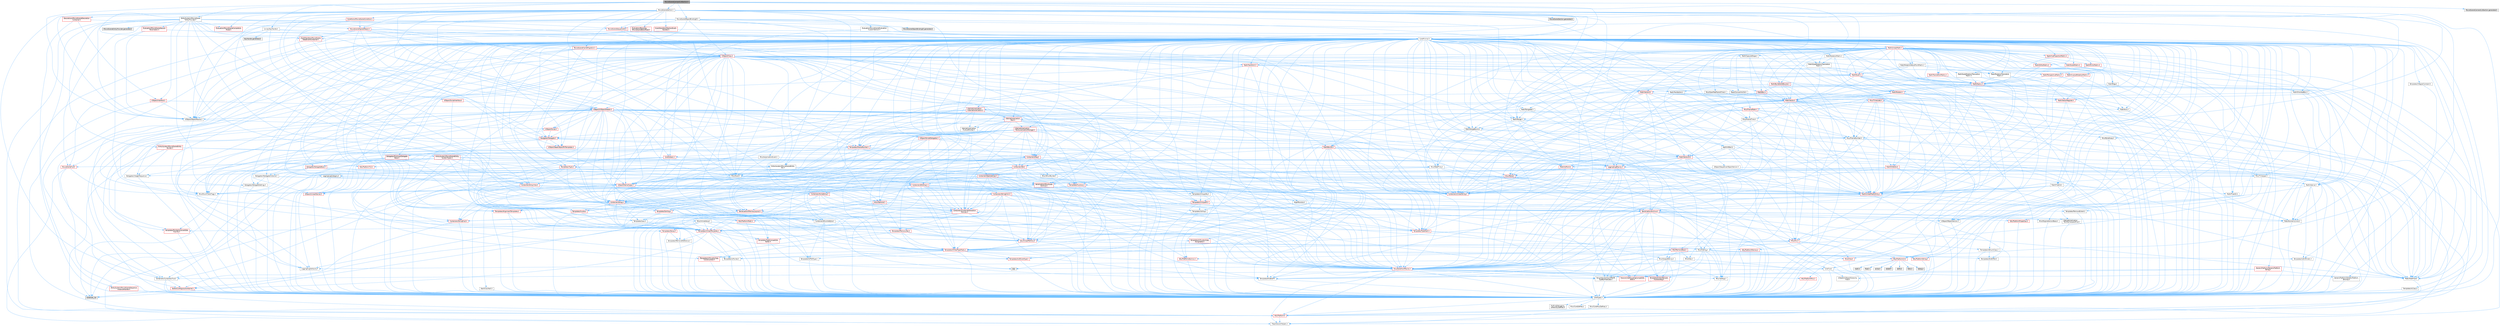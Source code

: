 digraph "MovieSceneCameraCutSection.h"
{
 // INTERACTIVE_SVG=YES
 // LATEX_PDF_SIZE
  bgcolor="transparent";
  edge [fontname=Helvetica,fontsize=10,labelfontname=Helvetica,labelfontsize=10];
  node [fontname=Helvetica,fontsize=10,shape=box,height=0.2,width=0.4];
  Node1 [id="Node000001",label="MovieSceneCameraCutSection.h",height=0.2,width=0.4,color="gray40", fillcolor="grey60", style="filled", fontcolor="black",tooltip=" "];
  Node1 -> Node2 [id="edge1_Node000001_Node000002",color="steelblue1",style="solid",tooltip=" "];
  Node2 [id="Node000002",label="CoreMinimal.h",height=0.2,width=0.4,color="grey40", fillcolor="white", style="filled",URL="$d7/d67/CoreMinimal_8h.html",tooltip=" "];
  Node2 -> Node3 [id="edge2_Node000002_Node000003",color="steelblue1",style="solid",tooltip=" "];
  Node3 [id="Node000003",label="CoreTypes.h",height=0.2,width=0.4,color="grey40", fillcolor="white", style="filled",URL="$dc/dec/CoreTypes_8h.html",tooltip=" "];
  Node3 -> Node4 [id="edge3_Node000003_Node000004",color="steelblue1",style="solid",tooltip=" "];
  Node4 [id="Node000004",label="HAL/Platform.h",height=0.2,width=0.4,color="red", fillcolor="#FFF0F0", style="filled",URL="$d9/dd0/Platform_8h.html",tooltip=" "];
  Node4 -> Node8 [id="edge4_Node000004_Node000008",color="steelblue1",style="solid",tooltip=" "];
  Node8 [id="Node000008",label="PreprocessorHelpers.h",height=0.2,width=0.4,color="grey40", fillcolor="white", style="filled",URL="$db/ddb/PreprocessorHelpers_8h.html",tooltip=" "];
  Node3 -> Node14 [id="edge5_Node000003_Node000014",color="steelblue1",style="solid",tooltip=" "];
  Node14 [id="Node000014",label="ProfilingDebugging\l/UMemoryDefines.h",height=0.2,width=0.4,color="grey40", fillcolor="white", style="filled",URL="$d2/da2/UMemoryDefines_8h.html",tooltip=" "];
  Node3 -> Node15 [id="edge6_Node000003_Node000015",color="steelblue1",style="solid",tooltip=" "];
  Node15 [id="Node000015",label="Misc/CoreMiscDefines.h",height=0.2,width=0.4,color="grey40", fillcolor="white", style="filled",URL="$da/d38/CoreMiscDefines_8h.html",tooltip=" "];
  Node15 -> Node4 [id="edge7_Node000015_Node000004",color="steelblue1",style="solid",tooltip=" "];
  Node15 -> Node8 [id="edge8_Node000015_Node000008",color="steelblue1",style="solid",tooltip=" "];
  Node3 -> Node16 [id="edge9_Node000003_Node000016",color="steelblue1",style="solid",tooltip=" "];
  Node16 [id="Node000016",label="Misc/CoreDefines.h",height=0.2,width=0.4,color="grey40", fillcolor="white", style="filled",URL="$d3/dd2/CoreDefines_8h.html",tooltip=" "];
  Node2 -> Node17 [id="edge10_Node000002_Node000017",color="steelblue1",style="solid",tooltip=" "];
  Node17 [id="Node000017",label="CoreFwd.h",height=0.2,width=0.4,color="grey40", fillcolor="white", style="filled",URL="$d1/d1e/CoreFwd_8h.html",tooltip=" "];
  Node17 -> Node3 [id="edge11_Node000017_Node000003",color="steelblue1",style="solid",tooltip=" "];
  Node17 -> Node18 [id="edge12_Node000017_Node000018",color="steelblue1",style="solid",tooltip=" "];
  Node18 [id="Node000018",label="Containers/ContainersFwd.h",height=0.2,width=0.4,color="grey40", fillcolor="white", style="filled",URL="$d4/d0a/ContainersFwd_8h.html",tooltip=" "];
  Node18 -> Node4 [id="edge13_Node000018_Node000004",color="steelblue1",style="solid",tooltip=" "];
  Node18 -> Node3 [id="edge14_Node000018_Node000003",color="steelblue1",style="solid",tooltip=" "];
  Node18 -> Node19 [id="edge15_Node000018_Node000019",color="steelblue1",style="solid",tooltip=" "];
  Node19 [id="Node000019",label="Traits/IsContiguousContainer.h",height=0.2,width=0.4,color="red", fillcolor="#FFF0F0", style="filled",URL="$d5/d3c/IsContiguousContainer_8h.html",tooltip=" "];
  Node19 -> Node3 [id="edge16_Node000019_Node000003",color="steelblue1",style="solid",tooltip=" "];
  Node19 -> Node21 [id="edge17_Node000019_Node000021",color="steelblue1",style="solid",tooltip=" "];
  Node21 [id="Node000021",label="initializer_list",height=0.2,width=0.4,color="grey60", fillcolor="#E0E0E0", style="filled",tooltip=" "];
  Node17 -> Node22 [id="edge18_Node000017_Node000022",color="steelblue1",style="solid",tooltip=" "];
  Node22 [id="Node000022",label="Math/MathFwd.h",height=0.2,width=0.4,color="grey40", fillcolor="white", style="filled",URL="$d2/d10/MathFwd_8h.html",tooltip=" "];
  Node22 -> Node4 [id="edge19_Node000022_Node000004",color="steelblue1",style="solid",tooltip=" "];
  Node17 -> Node23 [id="edge20_Node000017_Node000023",color="steelblue1",style="solid",tooltip=" "];
  Node23 [id="Node000023",label="UObject/UObjectHierarchy\lFwd.h",height=0.2,width=0.4,color="grey40", fillcolor="white", style="filled",URL="$d3/d13/UObjectHierarchyFwd_8h.html",tooltip=" "];
  Node2 -> Node23 [id="edge21_Node000002_Node000023",color="steelblue1",style="solid",tooltip=" "];
  Node2 -> Node18 [id="edge22_Node000002_Node000018",color="steelblue1",style="solid",tooltip=" "];
  Node2 -> Node24 [id="edge23_Node000002_Node000024",color="steelblue1",style="solid",tooltip=" "];
  Node24 [id="Node000024",label="Misc/VarArgs.h",height=0.2,width=0.4,color="grey40", fillcolor="white", style="filled",URL="$d5/d6f/VarArgs_8h.html",tooltip=" "];
  Node24 -> Node3 [id="edge24_Node000024_Node000003",color="steelblue1",style="solid",tooltip=" "];
  Node2 -> Node25 [id="edge25_Node000002_Node000025",color="steelblue1",style="solid",tooltip=" "];
  Node25 [id="Node000025",label="Logging/LogVerbosity.h",height=0.2,width=0.4,color="grey40", fillcolor="white", style="filled",URL="$d2/d8f/LogVerbosity_8h.html",tooltip=" "];
  Node25 -> Node3 [id="edge26_Node000025_Node000003",color="steelblue1",style="solid",tooltip=" "];
  Node2 -> Node26 [id="edge27_Node000002_Node000026",color="steelblue1",style="solid",tooltip=" "];
  Node26 [id="Node000026",label="Misc/OutputDevice.h",height=0.2,width=0.4,color="grey40", fillcolor="white", style="filled",URL="$d7/d32/OutputDevice_8h.html",tooltip=" "];
  Node26 -> Node17 [id="edge28_Node000026_Node000017",color="steelblue1",style="solid",tooltip=" "];
  Node26 -> Node3 [id="edge29_Node000026_Node000003",color="steelblue1",style="solid",tooltip=" "];
  Node26 -> Node25 [id="edge30_Node000026_Node000025",color="steelblue1",style="solid",tooltip=" "];
  Node26 -> Node24 [id="edge31_Node000026_Node000024",color="steelblue1",style="solid",tooltip=" "];
  Node26 -> Node27 [id="edge32_Node000026_Node000027",color="steelblue1",style="solid",tooltip=" "];
  Node27 [id="Node000027",label="Templates/IsArrayOrRefOf\lTypeByPredicate.h",height=0.2,width=0.4,color="grey40", fillcolor="white", style="filled",URL="$d6/da1/IsArrayOrRefOfTypeByPredicate_8h.html",tooltip=" "];
  Node27 -> Node3 [id="edge33_Node000027_Node000003",color="steelblue1",style="solid",tooltip=" "];
  Node26 -> Node28 [id="edge34_Node000026_Node000028",color="steelblue1",style="solid",tooltip=" "];
  Node28 [id="Node000028",label="Templates/IsValidVariadic\lFunctionArg.h",height=0.2,width=0.4,color="red", fillcolor="#FFF0F0", style="filled",URL="$d0/dc8/IsValidVariadicFunctionArg_8h.html",tooltip=" "];
  Node28 -> Node3 [id="edge35_Node000028_Node000003",color="steelblue1",style="solid",tooltip=" "];
  Node26 -> Node30 [id="edge36_Node000026_Node000030",color="steelblue1",style="solid",tooltip=" "];
  Node30 [id="Node000030",label="Traits/IsCharEncodingCompatible\lWith.h",height=0.2,width=0.4,color="red", fillcolor="#FFF0F0", style="filled",URL="$df/dd1/IsCharEncodingCompatibleWith_8h.html",tooltip=" "];
  Node2 -> Node32 [id="edge37_Node000002_Node000032",color="steelblue1",style="solid",tooltip=" "];
  Node32 [id="Node000032",label="HAL/PlatformCrt.h",height=0.2,width=0.4,color="red", fillcolor="#FFF0F0", style="filled",URL="$d8/d75/PlatformCrt_8h.html",tooltip=" "];
  Node32 -> Node33 [id="edge38_Node000032_Node000033",color="steelblue1",style="solid",tooltip=" "];
  Node33 [id="Node000033",label="new",height=0.2,width=0.4,color="grey60", fillcolor="#E0E0E0", style="filled",tooltip=" "];
  Node32 -> Node34 [id="edge39_Node000032_Node000034",color="steelblue1",style="solid",tooltip=" "];
  Node34 [id="Node000034",label="wchar.h",height=0.2,width=0.4,color="grey60", fillcolor="#E0E0E0", style="filled",tooltip=" "];
  Node32 -> Node35 [id="edge40_Node000032_Node000035",color="steelblue1",style="solid",tooltip=" "];
  Node35 [id="Node000035",label="stddef.h",height=0.2,width=0.4,color="grey60", fillcolor="#E0E0E0", style="filled",tooltip=" "];
  Node32 -> Node36 [id="edge41_Node000032_Node000036",color="steelblue1",style="solid",tooltip=" "];
  Node36 [id="Node000036",label="stdlib.h",height=0.2,width=0.4,color="grey60", fillcolor="#E0E0E0", style="filled",tooltip=" "];
  Node32 -> Node37 [id="edge42_Node000032_Node000037",color="steelblue1",style="solid",tooltip=" "];
  Node37 [id="Node000037",label="stdio.h",height=0.2,width=0.4,color="grey60", fillcolor="#E0E0E0", style="filled",tooltip=" "];
  Node32 -> Node38 [id="edge43_Node000032_Node000038",color="steelblue1",style="solid",tooltip=" "];
  Node38 [id="Node000038",label="stdarg.h",height=0.2,width=0.4,color="grey60", fillcolor="#E0E0E0", style="filled",tooltip=" "];
  Node32 -> Node39 [id="edge44_Node000032_Node000039",color="steelblue1",style="solid",tooltip=" "];
  Node39 [id="Node000039",label="math.h",height=0.2,width=0.4,color="grey60", fillcolor="#E0E0E0", style="filled",tooltip=" "];
  Node32 -> Node40 [id="edge45_Node000032_Node000040",color="steelblue1",style="solid",tooltip=" "];
  Node40 [id="Node000040",label="float.h",height=0.2,width=0.4,color="grey60", fillcolor="#E0E0E0", style="filled",tooltip=" "];
  Node2 -> Node42 [id="edge46_Node000002_Node000042",color="steelblue1",style="solid",tooltip=" "];
  Node42 [id="Node000042",label="HAL/PlatformMisc.h",height=0.2,width=0.4,color="red", fillcolor="#FFF0F0", style="filled",URL="$d0/df5/PlatformMisc_8h.html",tooltip=" "];
  Node42 -> Node3 [id="edge47_Node000042_Node000003",color="steelblue1",style="solid",tooltip=" "];
  Node2 -> Node61 [id="edge48_Node000002_Node000061",color="steelblue1",style="solid",tooltip=" "];
  Node61 [id="Node000061",label="Misc/AssertionMacros.h",height=0.2,width=0.4,color="red", fillcolor="#FFF0F0", style="filled",URL="$d0/dfa/AssertionMacros_8h.html",tooltip=" "];
  Node61 -> Node3 [id="edge49_Node000061_Node000003",color="steelblue1",style="solid",tooltip=" "];
  Node61 -> Node4 [id="edge50_Node000061_Node000004",color="steelblue1",style="solid",tooltip=" "];
  Node61 -> Node42 [id="edge51_Node000061_Node000042",color="steelblue1",style="solid",tooltip=" "];
  Node61 -> Node8 [id="edge52_Node000061_Node000008",color="steelblue1",style="solid",tooltip=" "];
  Node61 -> Node62 [id="edge53_Node000061_Node000062",color="steelblue1",style="solid",tooltip=" "];
  Node62 [id="Node000062",label="Templates/EnableIf.h",height=0.2,width=0.4,color="grey40", fillcolor="white", style="filled",URL="$d7/d60/EnableIf_8h.html",tooltip=" "];
  Node62 -> Node3 [id="edge54_Node000062_Node000003",color="steelblue1",style="solid",tooltip=" "];
  Node61 -> Node27 [id="edge55_Node000061_Node000027",color="steelblue1",style="solid",tooltip=" "];
  Node61 -> Node28 [id="edge56_Node000061_Node000028",color="steelblue1",style="solid",tooltip=" "];
  Node61 -> Node30 [id="edge57_Node000061_Node000030",color="steelblue1",style="solid",tooltip=" "];
  Node61 -> Node24 [id="edge58_Node000061_Node000024",color="steelblue1",style="solid",tooltip=" "];
  Node2 -> Node70 [id="edge59_Node000002_Node000070",color="steelblue1",style="solid",tooltip=" "];
  Node70 [id="Node000070",label="Templates/IsPointer.h",height=0.2,width=0.4,color="grey40", fillcolor="white", style="filled",URL="$d7/d05/IsPointer_8h.html",tooltip=" "];
  Node70 -> Node3 [id="edge60_Node000070_Node000003",color="steelblue1",style="solid",tooltip=" "];
  Node2 -> Node71 [id="edge61_Node000002_Node000071",color="steelblue1",style="solid",tooltip=" "];
  Node71 [id="Node000071",label="HAL/PlatformMemory.h",height=0.2,width=0.4,color="red", fillcolor="#FFF0F0", style="filled",URL="$de/d68/PlatformMemory_8h.html",tooltip=" "];
  Node71 -> Node3 [id="edge62_Node000071_Node000003",color="steelblue1",style="solid",tooltip=" "];
  Node2 -> Node54 [id="edge63_Node000002_Node000054",color="steelblue1",style="solid",tooltip=" "];
  Node54 [id="Node000054",label="HAL/PlatformAtomics.h",height=0.2,width=0.4,color="red", fillcolor="#FFF0F0", style="filled",URL="$d3/d36/PlatformAtomics_8h.html",tooltip=" "];
  Node54 -> Node3 [id="edge64_Node000054_Node000003",color="steelblue1",style="solid",tooltip=" "];
  Node2 -> Node76 [id="edge65_Node000002_Node000076",color="steelblue1",style="solid",tooltip=" "];
  Node76 [id="Node000076",label="Misc/Exec.h",height=0.2,width=0.4,color="grey40", fillcolor="white", style="filled",URL="$de/ddb/Exec_8h.html",tooltip=" "];
  Node76 -> Node3 [id="edge66_Node000076_Node000003",color="steelblue1",style="solid",tooltip=" "];
  Node76 -> Node61 [id="edge67_Node000076_Node000061",color="steelblue1",style="solid",tooltip=" "];
  Node2 -> Node77 [id="edge68_Node000002_Node000077",color="steelblue1",style="solid",tooltip=" "];
  Node77 [id="Node000077",label="HAL/MemoryBase.h",height=0.2,width=0.4,color="red", fillcolor="#FFF0F0", style="filled",URL="$d6/d9f/MemoryBase_8h.html",tooltip=" "];
  Node77 -> Node3 [id="edge69_Node000077_Node000003",color="steelblue1",style="solid",tooltip=" "];
  Node77 -> Node54 [id="edge70_Node000077_Node000054",color="steelblue1",style="solid",tooltip=" "];
  Node77 -> Node32 [id="edge71_Node000077_Node000032",color="steelblue1",style="solid",tooltip=" "];
  Node77 -> Node76 [id="edge72_Node000077_Node000076",color="steelblue1",style="solid",tooltip=" "];
  Node77 -> Node26 [id="edge73_Node000077_Node000026",color="steelblue1",style="solid",tooltip=" "];
  Node2 -> Node87 [id="edge74_Node000002_Node000087",color="steelblue1",style="solid",tooltip=" "];
  Node87 [id="Node000087",label="HAL/UnrealMemory.h",height=0.2,width=0.4,color="red", fillcolor="#FFF0F0", style="filled",URL="$d9/d96/UnrealMemory_8h.html",tooltip=" "];
  Node87 -> Node3 [id="edge75_Node000087_Node000003",color="steelblue1",style="solid",tooltip=" "];
  Node87 -> Node77 [id="edge76_Node000087_Node000077",color="steelblue1",style="solid",tooltip=" "];
  Node87 -> Node71 [id="edge77_Node000087_Node000071",color="steelblue1",style="solid",tooltip=" "];
  Node87 -> Node70 [id="edge78_Node000087_Node000070",color="steelblue1",style="solid",tooltip=" "];
  Node2 -> Node89 [id="edge79_Node000002_Node000089",color="steelblue1",style="solid",tooltip=" "];
  Node89 [id="Node000089",label="Templates/IsArithmetic.h",height=0.2,width=0.4,color="grey40", fillcolor="white", style="filled",URL="$d2/d5d/IsArithmetic_8h.html",tooltip=" "];
  Node89 -> Node3 [id="edge80_Node000089_Node000003",color="steelblue1",style="solid",tooltip=" "];
  Node2 -> Node83 [id="edge81_Node000002_Node000083",color="steelblue1",style="solid",tooltip=" "];
  Node83 [id="Node000083",label="Templates/AndOrNot.h",height=0.2,width=0.4,color="grey40", fillcolor="white", style="filled",URL="$db/d0a/AndOrNot_8h.html",tooltip=" "];
  Node83 -> Node3 [id="edge82_Node000083_Node000003",color="steelblue1",style="solid",tooltip=" "];
  Node2 -> Node90 [id="edge83_Node000002_Node000090",color="steelblue1",style="solid",tooltip=" "];
  Node90 [id="Node000090",label="Templates/IsPODType.h",height=0.2,width=0.4,color="grey40", fillcolor="white", style="filled",URL="$d7/db1/IsPODType_8h.html",tooltip=" "];
  Node90 -> Node3 [id="edge84_Node000090_Node000003",color="steelblue1",style="solid",tooltip=" "];
  Node2 -> Node91 [id="edge85_Node000002_Node000091",color="steelblue1",style="solid",tooltip=" "];
  Node91 [id="Node000091",label="Templates/IsUECoreType.h",height=0.2,width=0.4,color="red", fillcolor="#FFF0F0", style="filled",URL="$d1/db8/IsUECoreType_8h.html",tooltip=" "];
  Node91 -> Node3 [id="edge86_Node000091_Node000003",color="steelblue1",style="solid",tooltip=" "];
  Node2 -> Node84 [id="edge87_Node000002_Node000084",color="steelblue1",style="solid",tooltip=" "];
  Node84 [id="Node000084",label="Templates/IsTriviallyCopy\lConstructible.h",height=0.2,width=0.4,color="red", fillcolor="#FFF0F0", style="filled",URL="$d3/d78/IsTriviallyCopyConstructible_8h.html",tooltip=" "];
  Node84 -> Node3 [id="edge88_Node000084_Node000003",color="steelblue1",style="solid",tooltip=" "];
  Node2 -> Node92 [id="edge89_Node000002_Node000092",color="steelblue1",style="solid",tooltip=" "];
  Node92 [id="Node000092",label="Templates/UnrealTypeTraits.h",height=0.2,width=0.4,color="red", fillcolor="#FFF0F0", style="filled",URL="$d2/d2d/UnrealTypeTraits_8h.html",tooltip=" "];
  Node92 -> Node3 [id="edge90_Node000092_Node000003",color="steelblue1",style="solid",tooltip=" "];
  Node92 -> Node70 [id="edge91_Node000092_Node000070",color="steelblue1",style="solid",tooltip=" "];
  Node92 -> Node61 [id="edge92_Node000092_Node000061",color="steelblue1",style="solid",tooltip=" "];
  Node92 -> Node83 [id="edge93_Node000092_Node000083",color="steelblue1",style="solid",tooltip=" "];
  Node92 -> Node62 [id="edge94_Node000092_Node000062",color="steelblue1",style="solid",tooltip=" "];
  Node92 -> Node89 [id="edge95_Node000092_Node000089",color="steelblue1",style="solid",tooltip=" "];
  Node92 -> Node90 [id="edge96_Node000092_Node000090",color="steelblue1",style="solid",tooltip=" "];
  Node92 -> Node91 [id="edge97_Node000092_Node000091",color="steelblue1",style="solid",tooltip=" "];
  Node92 -> Node84 [id="edge98_Node000092_Node000084",color="steelblue1",style="solid",tooltip=" "];
  Node2 -> Node62 [id="edge99_Node000002_Node000062",color="steelblue1",style="solid",tooltip=" "];
  Node2 -> Node94 [id="edge100_Node000002_Node000094",color="steelblue1",style="solid",tooltip=" "];
  Node94 [id="Node000094",label="Templates/RemoveReference.h",height=0.2,width=0.4,color="grey40", fillcolor="white", style="filled",URL="$da/dbe/RemoveReference_8h.html",tooltip=" "];
  Node94 -> Node3 [id="edge101_Node000094_Node000003",color="steelblue1",style="solid",tooltip=" "];
  Node2 -> Node95 [id="edge102_Node000002_Node000095",color="steelblue1",style="solid",tooltip=" "];
  Node95 [id="Node000095",label="Templates/IntegralConstant.h",height=0.2,width=0.4,color="grey40", fillcolor="white", style="filled",URL="$db/d1b/IntegralConstant_8h.html",tooltip=" "];
  Node95 -> Node3 [id="edge103_Node000095_Node000003",color="steelblue1",style="solid",tooltip=" "];
  Node2 -> Node96 [id="edge104_Node000002_Node000096",color="steelblue1",style="solid",tooltip=" "];
  Node96 [id="Node000096",label="Templates/IsClass.h",height=0.2,width=0.4,color="grey40", fillcolor="white", style="filled",URL="$db/dcb/IsClass_8h.html",tooltip=" "];
  Node96 -> Node3 [id="edge105_Node000096_Node000003",color="steelblue1",style="solid",tooltip=" "];
  Node2 -> Node97 [id="edge106_Node000002_Node000097",color="steelblue1",style="solid",tooltip=" "];
  Node97 [id="Node000097",label="Templates/TypeCompatible\lBytes.h",height=0.2,width=0.4,color="red", fillcolor="#FFF0F0", style="filled",URL="$df/d0a/TypeCompatibleBytes_8h.html",tooltip=" "];
  Node97 -> Node3 [id="edge107_Node000097_Node000003",color="steelblue1",style="solid",tooltip=" "];
  Node97 -> Node33 [id="edge108_Node000097_Node000033",color="steelblue1",style="solid",tooltip=" "];
  Node2 -> Node19 [id="edge109_Node000002_Node000019",color="steelblue1",style="solid",tooltip=" "];
  Node2 -> Node98 [id="edge110_Node000002_Node000098",color="steelblue1",style="solid",tooltip=" "];
  Node98 [id="Node000098",label="Templates/UnrealTemplate.h",height=0.2,width=0.4,color="red", fillcolor="#FFF0F0", style="filled",URL="$d4/d24/UnrealTemplate_8h.html",tooltip=" "];
  Node98 -> Node3 [id="edge111_Node000098_Node000003",color="steelblue1",style="solid",tooltip=" "];
  Node98 -> Node70 [id="edge112_Node000098_Node000070",color="steelblue1",style="solid",tooltip=" "];
  Node98 -> Node87 [id="edge113_Node000098_Node000087",color="steelblue1",style="solid",tooltip=" "];
  Node98 -> Node92 [id="edge114_Node000098_Node000092",color="steelblue1",style="solid",tooltip=" "];
  Node98 -> Node94 [id="edge115_Node000098_Node000094",color="steelblue1",style="solid",tooltip=" "];
  Node98 -> Node97 [id="edge116_Node000098_Node000097",color="steelblue1",style="solid",tooltip=" "];
  Node98 -> Node19 [id="edge117_Node000098_Node000019",color="steelblue1",style="solid",tooltip=" "];
  Node2 -> Node47 [id="edge118_Node000002_Node000047",color="steelblue1",style="solid",tooltip=" "];
  Node47 [id="Node000047",label="Math/NumericLimits.h",height=0.2,width=0.4,color="grey40", fillcolor="white", style="filled",URL="$df/d1b/NumericLimits_8h.html",tooltip=" "];
  Node47 -> Node3 [id="edge119_Node000047_Node000003",color="steelblue1",style="solid",tooltip=" "];
  Node2 -> Node102 [id="edge120_Node000002_Node000102",color="steelblue1",style="solid",tooltip=" "];
  Node102 [id="Node000102",label="HAL/PlatformMath.h",height=0.2,width=0.4,color="red", fillcolor="#FFF0F0", style="filled",URL="$dc/d53/PlatformMath_8h.html",tooltip=" "];
  Node102 -> Node3 [id="edge121_Node000102_Node000003",color="steelblue1",style="solid",tooltip=" "];
  Node2 -> Node85 [id="edge122_Node000002_Node000085",color="steelblue1",style="solid",tooltip=" "];
  Node85 [id="Node000085",label="Templates/IsTriviallyCopy\lAssignable.h",height=0.2,width=0.4,color="red", fillcolor="#FFF0F0", style="filled",URL="$d2/df2/IsTriviallyCopyAssignable_8h.html",tooltip=" "];
  Node85 -> Node3 [id="edge123_Node000085_Node000003",color="steelblue1",style="solid",tooltip=" "];
  Node2 -> Node110 [id="edge124_Node000002_Node000110",color="steelblue1",style="solid",tooltip=" "];
  Node110 [id="Node000110",label="Templates/MemoryOps.h",height=0.2,width=0.4,color="red", fillcolor="#FFF0F0", style="filled",URL="$db/dea/MemoryOps_8h.html",tooltip=" "];
  Node110 -> Node3 [id="edge125_Node000110_Node000003",color="steelblue1",style="solid",tooltip=" "];
  Node110 -> Node87 [id="edge126_Node000110_Node000087",color="steelblue1",style="solid",tooltip=" "];
  Node110 -> Node85 [id="edge127_Node000110_Node000085",color="steelblue1",style="solid",tooltip=" "];
  Node110 -> Node84 [id="edge128_Node000110_Node000084",color="steelblue1",style="solid",tooltip=" "];
  Node110 -> Node92 [id="edge129_Node000110_Node000092",color="steelblue1",style="solid",tooltip=" "];
  Node110 -> Node33 [id="edge130_Node000110_Node000033",color="steelblue1",style="solid",tooltip=" "];
  Node2 -> Node111 [id="edge131_Node000002_Node000111",color="steelblue1",style="solid",tooltip=" "];
  Node111 [id="Node000111",label="Containers/ContainerAllocation\lPolicies.h",height=0.2,width=0.4,color="red", fillcolor="#FFF0F0", style="filled",URL="$d7/dff/ContainerAllocationPolicies_8h.html",tooltip=" "];
  Node111 -> Node3 [id="edge132_Node000111_Node000003",color="steelblue1",style="solid",tooltip=" "];
  Node111 -> Node111 [id="edge133_Node000111_Node000111",color="steelblue1",style="solid",tooltip=" "];
  Node111 -> Node102 [id="edge134_Node000111_Node000102",color="steelblue1",style="solid",tooltip=" "];
  Node111 -> Node87 [id="edge135_Node000111_Node000087",color="steelblue1",style="solid",tooltip=" "];
  Node111 -> Node47 [id="edge136_Node000111_Node000047",color="steelblue1",style="solid",tooltip=" "];
  Node111 -> Node61 [id="edge137_Node000111_Node000061",color="steelblue1",style="solid",tooltip=" "];
  Node111 -> Node110 [id="edge138_Node000111_Node000110",color="steelblue1",style="solid",tooltip=" "];
  Node111 -> Node97 [id="edge139_Node000111_Node000097",color="steelblue1",style="solid",tooltip=" "];
  Node2 -> Node114 [id="edge140_Node000002_Node000114",color="steelblue1",style="solid",tooltip=" "];
  Node114 [id="Node000114",label="Templates/IsEnumClass.h",height=0.2,width=0.4,color="grey40", fillcolor="white", style="filled",URL="$d7/d15/IsEnumClass_8h.html",tooltip=" "];
  Node114 -> Node3 [id="edge141_Node000114_Node000003",color="steelblue1",style="solid",tooltip=" "];
  Node114 -> Node83 [id="edge142_Node000114_Node000083",color="steelblue1",style="solid",tooltip=" "];
  Node2 -> Node115 [id="edge143_Node000002_Node000115",color="steelblue1",style="solid",tooltip=" "];
  Node115 [id="Node000115",label="HAL/PlatformProperties.h",height=0.2,width=0.4,color="red", fillcolor="#FFF0F0", style="filled",URL="$d9/db0/PlatformProperties_8h.html",tooltip=" "];
  Node115 -> Node3 [id="edge144_Node000115_Node000003",color="steelblue1",style="solid",tooltip=" "];
  Node2 -> Node118 [id="edge145_Node000002_Node000118",color="steelblue1",style="solid",tooltip=" "];
  Node118 [id="Node000118",label="Misc/EngineVersionBase.h",height=0.2,width=0.4,color="grey40", fillcolor="white", style="filled",URL="$d5/d2b/EngineVersionBase_8h.html",tooltip=" "];
  Node118 -> Node3 [id="edge146_Node000118_Node000003",color="steelblue1",style="solid",tooltip=" "];
  Node2 -> Node119 [id="edge147_Node000002_Node000119",color="steelblue1",style="solid",tooltip=" "];
  Node119 [id="Node000119",label="Internationalization\l/TextNamespaceFwd.h",height=0.2,width=0.4,color="grey40", fillcolor="white", style="filled",URL="$d8/d97/TextNamespaceFwd_8h.html",tooltip=" "];
  Node119 -> Node3 [id="edge148_Node000119_Node000003",color="steelblue1",style="solid",tooltip=" "];
  Node2 -> Node120 [id="edge149_Node000002_Node000120",color="steelblue1",style="solid",tooltip=" "];
  Node120 [id="Node000120",label="Serialization/Archive.h",height=0.2,width=0.4,color="red", fillcolor="#FFF0F0", style="filled",URL="$d7/d3b/Archive_8h.html",tooltip=" "];
  Node120 -> Node17 [id="edge150_Node000120_Node000017",color="steelblue1",style="solid",tooltip=" "];
  Node120 -> Node3 [id="edge151_Node000120_Node000003",color="steelblue1",style="solid",tooltip=" "];
  Node120 -> Node115 [id="edge152_Node000120_Node000115",color="steelblue1",style="solid",tooltip=" "];
  Node120 -> Node119 [id="edge153_Node000120_Node000119",color="steelblue1",style="solid",tooltip=" "];
  Node120 -> Node22 [id="edge154_Node000120_Node000022",color="steelblue1",style="solid",tooltip=" "];
  Node120 -> Node61 [id="edge155_Node000120_Node000061",color="steelblue1",style="solid",tooltip=" "];
  Node120 -> Node118 [id="edge156_Node000120_Node000118",color="steelblue1",style="solid",tooltip=" "];
  Node120 -> Node24 [id="edge157_Node000120_Node000024",color="steelblue1",style="solid",tooltip=" "];
  Node120 -> Node62 [id="edge158_Node000120_Node000062",color="steelblue1",style="solid",tooltip=" "];
  Node120 -> Node27 [id="edge159_Node000120_Node000027",color="steelblue1",style="solid",tooltip=" "];
  Node120 -> Node114 [id="edge160_Node000120_Node000114",color="steelblue1",style="solid",tooltip=" "];
  Node120 -> Node28 [id="edge161_Node000120_Node000028",color="steelblue1",style="solid",tooltip=" "];
  Node120 -> Node98 [id="edge162_Node000120_Node000098",color="steelblue1",style="solid",tooltip=" "];
  Node120 -> Node30 [id="edge163_Node000120_Node000030",color="steelblue1",style="solid",tooltip=" "];
  Node120 -> Node123 [id="edge164_Node000120_Node000123",color="steelblue1",style="solid",tooltip=" "];
  Node123 [id="Node000123",label="UObject/ObjectVersion.h",height=0.2,width=0.4,color="grey40", fillcolor="white", style="filled",URL="$da/d63/ObjectVersion_8h.html",tooltip=" "];
  Node123 -> Node3 [id="edge165_Node000123_Node000003",color="steelblue1",style="solid",tooltip=" "];
  Node2 -> Node124 [id="edge166_Node000002_Node000124",color="steelblue1",style="solid",tooltip=" "];
  Node124 [id="Node000124",label="Templates/Less.h",height=0.2,width=0.4,color="grey40", fillcolor="white", style="filled",URL="$de/dc8/Less_8h.html",tooltip=" "];
  Node124 -> Node3 [id="edge167_Node000124_Node000003",color="steelblue1",style="solid",tooltip=" "];
  Node124 -> Node98 [id="edge168_Node000124_Node000098",color="steelblue1",style="solid",tooltip=" "];
  Node2 -> Node125 [id="edge169_Node000002_Node000125",color="steelblue1",style="solid",tooltip=" "];
  Node125 [id="Node000125",label="Templates/Sorting.h",height=0.2,width=0.4,color="red", fillcolor="#FFF0F0", style="filled",URL="$d3/d9e/Sorting_8h.html",tooltip=" "];
  Node125 -> Node3 [id="edge170_Node000125_Node000003",color="steelblue1",style="solid",tooltip=" "];
  Node125 -> Node102 [id="edge171_Node000125_Node000102",color="steelblue1",style="solid",tooltip=" "];
  Node125 -> Node124 [id="edge172_Node000125_Node000124",color="steelblue1",style="solid",tooltip=" "];
  Node2 -> Node136 [id="edge173_Node000002_Node000136",color="steelblue1",style="solid",tooltip=" "];
  Node136 [id="Node000136",label="Misc/Char.h",height=0.2,width=0.4,color="red", fillcolor="#FFF0F0", style="filled",URL="$d0/d58/Char_8h.html",tooltip=" "];
  Node136 -> Node3 [id="edge174_Node000136_Node000003",color="steelblue1",style="solid",tooltip=" "];
  Node2 -> Node139 [id="edge175_Node000002_Node000139",color="steelblue1",style="solid",tooltip=" "];
  Node139 [id="Node000139",label="GenericPlatform/GenericPlatform\lStricmp.h",height=0.2,width=0.4,color="grey40", fillcolor="white", style="filled",URL="$d2/d86/GenericPlatformStricmp_8h.html",tooltip=" "];
  Node139 -> Node3 [id="edge176_Node000139_Node000003",color="steelblue1",style="solid",tooltip=" "];
  Node2 -> Node140 [id="edge177_Node000002_Node000140",color="steelblue1",style="solid",tooltip=" "];
  Node140 [id="Node000140",label="GenericPlatform/GenericPlatform\lString.h",height=0.2,width=0.4,color="red", fillcolor="#FFF0F0", style="filled",URL="$dd/d20/GenericPlatformString_8h.html",tooltip=" "];
  Node140 -> Node3 [id="edge178_Node000140_Node000003",color="steelblue1",style="solid",tooltip=" "];
  Node140 -> Node139 [id="edge179_Node000140_Node000139",color="steelblue1",style="solid",tooltip=" "];
  Node140 -> Node62 [id="edge180_Node000140_Node000062",color="steelblue1",style="solid",tooltip=" "];
  Node140 -> Node30 [id="edge181_Node000140_Node000030",color="steelblue1",style="solid",tooltip=" "];
  Node2 -> Node73 [id="edge182_Node000002_Node000073",color="steelblue1",style="solid",tooltip=" "];
  Node73 [id="Node000073",label="HAL/PlatformString.h",height=0.2,width=0.4,color="red", fillcolor="#FFF0F0", style="filled",URL="$db/db5/PlatformString_8h.html",tooltip=" "];
  Node73 -> Node3 [id="edge183_Node000073_Node000003",color="steelblue1",style="solid",tooltip=" "];
  Node2 -> Node143 [id="edge184_Node000002_Node000143",color="steelblue1",style="solid",tooltip=" "];
  Node143 [id="Node000143",label="Misc/CString.h",height=0.2,width=0.4,color="grey40", fillcolor="white", style="filled",URL="$d2/d49/CString_8h.html",tooltip=" "];
  Node143 -> Node3 [id="edge185_Node000143_Node000003",color="steelblue1",style="solid",tooltip=" "];
  Node143 -> Node32 [id="edge186_Node000143_Node000032",color="steelblue1",style="solid",tooltip=" "];
  Node143 -> Node73 [id="edge187_Node000143_Node000073",color="steelblue1",style="solid",tooltip=" "];
  Node143 -> Node61 [id="edge188_Node000143_Node000061",color="steelblue1",style="solid",tooltip=" "];
  Node143 -> Node136 [id="edge189_Node000143_Node000136",color="steelblue1",style="solid",tooltip=" "];
  Node143 -> Node24 [id="edge190_Node000143_Node000024",color="steelblue1",style="solid",tooltip=" "];
  Node143 -> Node27 [id="edge191_Node000143_Node000027",color="steelblue1",style="solid",tooltip=" "];
  Node143 -> Node28 [id="edge192_Node000143_Node000028",color="steelblue1",style="solid",tooltip=" "];
  Node143 -> Node30 [id="edge193_Node000143_Node000030",color="steelblue1",style="solid",tooltip=" "];
  Node2 -> Node144 [id="edge194_Node000002_Node000144",color="steelblue1",style="solid",tooltip=" "];
  Node144 [id="Node000144",label="Misc/Crc.h",height=0.2,width=0.4,color="red", fillcolor="#FFF0F0", style="filled",URL="$d4/dd2/Crc_8h.html",tooltip=" "];
  Node144 -> Node3 [id="edge195_Node000144_Node000003",color="steelblue1",style="solid",tooltip=" "];
  Node144 -> Node73 [id="edge196_Node000144_Node000073",color="steelblue1",style="solid",tooltip=" "];
  Node144 -> Node61 [id="edge197_Node000144_Node000061",color="steelblue1",style="solid",tooltip=" "];
  Node144 -> Node143 [id="edge198_Node000144_Node000143",color="steelblue1",style="solid",tooltip=" "];
  Node144 -> Node136 [id="edge199_Node000144_Node000136",color="steelblue1",style="solid",tooltip=" "];
  Node144 -> Node92 [id="edge200_Node000144_Node000092",color="steelblue1",style="solid",tooltip=" "];
  Node2 -> Node135 [id="edge201_Node000002_Node000135",color="steelblue1",style="solid",tooltip=" "];
  Node135 [id="Node000135",label="Math/UnrealMathUtility.h",height=0.2,width=0.4,color="red", fillcolor="#FFF0F0", style="filled",URL="$db/db8/UnrealMathUtility_8h.html",tooltip=" "];
  Node135 -> Node3 [id="edge202_Node000135_Node000003",color="steelblue1",style="solid",tooltip=" "];
  Node135 -> Node61 [id="edge203_Node000135_Node000061",color="steelblue1",style="solid",tooltip=" "];
  Node135 -> Node102 [id="edge204_Node000135_Node000102",color="steelblue1",style="solid",tooltip=" "];
  Node135 -> Node22 [id="edge205_Node000135_Node000022",color="steelblue1",style="solid",tooltip=" "];
  Node2 -> Node145 [id="edge206_Node000002_Node000145",color="steelblue1",style="solid",tooltip=" "];
  Node145 [id="Node000145",label="Containers/UnrealString.h",height=0.2,width=0.4,color="red", fillcolor="#FFF0F0", style="filled",URL="$d5/dba/UnrealString_8h.html",tooltip=" "];
  Node2 -> Node149 [id="edge207_Node000002_Node000149",color="steelblue1",style="solid",tooltip=" "];
  Node149 [id="Node000149",label="Containers/Array.h",height=0.2,width=0.4,color="red", fillcolor="#FFF0F0", style="filled",URL="$df/dd0/Array_8h.html",tooltip=" "];
  Node149 -> Node3 [id="edge208_Node000149_Node000003",color="steelblue1",style="solid",tooltip=" "];
  Node149 -> Node61 [id="edge209_Node000149_Node000061",color="steelblue1",style="solid",tooltip=" "];
  Node149 -> Node87 [id="edge210_Node000149_Node000087",color="steelblue1",style="solid",tooltip=" "];
  Node149 -> Node92 [id="edge211_Node000149_Node000092",color="steelblue1",style="solid",tooltip=" "];
  Node149 -> Node98 [id="edge212_Node000149_Node000098",color="steelblue1",style="solid",tooltip=" "];
  Node149 -> Node111 [id="edge213_Node000149_Node000111",color="steelblue1",style="solid",tooltip=" "];
  Node149 -> Node120 [id="edge214_Node000149_Node000120",color="steelblue1",style="solid",tooltip=" "];
  Node149 -> Node128 [id="edge215_Node000149_Node000128",color="steelblue1",style="solid",tooltip=" "];
  Node128 [id="Node000128",label="Templates/Invoke.h",height=0.2,width=0.4,color="red", fillcolor="#FFF0F0", style="filled",URL="$d7/deb/Invoke_8h.html",tooltip=" "];
  Node128 -> Node3 [id="edge216_Node000128_Node000003",color="steelblue1",style="solid",tooltip=" "];
  Node128 -> Node98 [id="edge217_Node000128_Node000098",color="steelblue1",style="solid",tooltip=" "];
  Node149 -> Node124 [id="edge218_Node000149_Node000124",color="steelblue1",style="solid",tooltip=" "];
  Node149 -> Node125 [id="edge219_Node000149_Node000125",color="steelblue1",style="solid",tooltip=" "];
  Node149 -> Node172 [id="edge220_Node000149_Node000172",color="steelblue1",style="solid",tooltip=" "];
  Node172 [id="Node000172",label="Templates/AlignmentTemplates.h",height=0.2,width=0.4,color="red", fillcolor="#FFF0F0", style="filled",URL="$dd/d32/AlignmentTemplates_8h.html",tooltip=" "];
  Node172 -> Node3 [id="edge221_Node000172_Node000003",color="steelblue1",style="solid",tooltip=" "];
  Node172 -> Node70 [id="edge222_Node000172_Node000070",color="steelblue1",style="solid",tooltip=" "];
  Node2 -> Node173 [id="edge223_Node000002_Node000173",color="steelblue1",style="solid",tooltip=" "];
  Node173 [id="Node000173",label="Misc/FrameNumber.h",height=0.2,width=0.4,color="grey40", fillcolor="white", style="filled",URL="$dd/dbd/FrameNumber_8h.html",tooltip=" "];
  Node173 -> Node3 [id="edge224_Node000173_Node000003",color="steelblue1",style="solid",tooltip=" "];
  Node173 -> Node47 [id="edge225_Node000173_Node000047",color="steelblue1",style="solid",tooltip=" "];
  Node173 -> Node135 [id="edge226_Node000173_Node000135",color="steelblue1",style="solid",tooltip=" "];
  Node173 -> Node62 [id="edge227_Node000173_Node000062",color="steelblue1",style="solid",tooltip=" "];
  Node173 -> Node92 [id="edge228_Node000173_Node000092",color="steelblue1",style="solid",tooltip=" "];
  Node2 -> Node174 [id="edge229_Node000002_Node000174",color="steelblue1",style="solid",tooltip=" "];
  Node174 [id="Node000174",label="Misc/Timespan.h",height=0.2,width=0.4,color="grey40", fillcolor="white", style="filled",URL="$da/dd9/Timespan_8h.html",tooltip=" "];
  Node174 -> Node3 [id="edge230_Node000174_Node000003",color="steelblue1",style="solid",tooltip=" "];
  Node174 -> Node175 [id="edge231_Node000174_Node000175",color="steelblue1",style="solid",tooltip=" "];
  Node175 [id="Node000175",label="Math/Interval.h",height=0.2,width=0.4,color="grey40", fillcolor="white", style="filled",URL="$d1/d55/Interval_8h.html",tooltip=" "];
  Node175 -> Node3 [id="edge232_Node000175_Node000003",color="steelblue1",style="solid",tooltip=" "];
  Node175 -> Node89 [id="edge233_Node000175_Node000089",color="steelblue1",style="solid",tooltip=" "];
  Node175 -> Node92 [id="edge234_Node000175_Node000092",color="steelblue1",style="solid",tooltip=" "];
  Node175 -> Node47 [id="edge235_Node000175_Node000047",color="steelblue1",style="solid",tooltip=" "];
  Node175 -> Node135 [id="edge236_Node000175_Node000135",color="steelblue1",style="solid",tooltip=" "];
  Node174 -> Node135 [id="edge237_Node000174_Node000135",color="steelblue1",style="solid",tooltip=" "];
  Node174 -> Node61 [id="edge238_Node000174_Node000061",color="steelblue1",style="solid",tooltip=" "];
  Node2 -> Node176 [id="edge239_Node000002_Node000176",color="steelblue1",style="solid",tooltip=" "];
  Node176 [id="Node000176",label="Containers/StringConv.h",height=0.2,width=0.4,color="red", fillcolor="#FFF0F0", style="filled",URL="$d3/ddf/StringConv_8h.html",tooltip=" "];
  Node176 -> Node3 [id="edge240_Node000176_Node000003",color="steelblue1",style="solid",tooltip=" "];
  Node176 -> Node61 [id="edge241_Node000176_Node000061",color="steelblue1",style="solid",tooltip=" "];
  Node176 -> Node111 [id="edge242_Node000176_Node000111",color="steelblue1",style="solid",tooltip=" "];
  Node176 -> Node149 [id="edge243_Node000176_Node000149",color="steelblue1",style="solid",tooltip=" "];
  Node176 -> Node143 [id="edge244_Node000176_Node000143",color="steelblue1",style="solid",tooltip=" "];
  Node176 -> Node177 [id="edge245_Node000176_Node000177",color="steelblue1",style="solid",tooltip=" "];
  Node177 [id="Node000177",label="Templates/IsArray.h",height=0.2,width=0.4,color="grey40", fillcolor="white", style="filled",URL="$d8/d8d/IsArray_8h.html",tooltip=" "];
  Node177 -> Node3 [id="edge246_Node000177_Node000003",color="steelblue1",style="solid",tooltip=" "];
  Node176 -> Node98 [id="edge247_Node000176_Node000098",color="steelblue1",style="solid",tooltip=" "];
  Node176 -> Node92 [id="edge248_Node000176_Node000092",color="steelblue1",style="solid",tooltip=" "];
  Node176 -> Node30 [id="edge249_Node000176_Node000030",color="steelblue1",style="solid",tooltip=" "];
  Node176 -> Node19 [id="edge250_Node000176_Node000019",color="steelblue1",style="solid",tooltip=" "];
  Node2 -> Node178 [id="edge251_Node000002_Node000178",color="steelblue1",style="solid",tooltip=" "];
  Node178 [id="Node000178",label="UObject/UnrealNames.h",height=0.2,width=0.4,color="red", fillcolor="#FFF0F0", style="filled",URL="$d8/db1/UnrealNames_8h.html",tooltip=" "];
  Node178 -> Node3 [id="edge252_Node000178_Node000003",color="steelblue1",style="solid",tooltip=" "];
  Node2 -> Node180 [id="edge253_Node000002_Node000180",color="steelblue1",style="solid",tooltip=" "];
  Node180 [id="Node000180",label="UObject/NameTypes.h",height=0.2,width=0.4,color="red", fillcolor="#FFF0F0", style="filled",URL="$d6/d35/NameTypes_8h.html",tooltip=" "];
  Node180 -> Node3 [id="edge254_Node000180_Node000003",color="steelblue1",style="solid",tooltip=" "];
  Node180 -> Node61 [id="edge255_Node000180_Node000061",color="steelblue1",style="solid",tooltip=" "];
  Node180 -> Node87 [id="edge256_Node000180_Node000087",color="steelblue1",style="solid",tooltip=" "];
  Node180 -> Node92 [id="edge257_Node000180_Node000092",color="steelblue1",style="solid",tooltip=" "];
  Node180 -> Node98 [id="edge258_Node000180_Node000098",color="steelblue1",style="solid",tooltip=" "];
  Node180 -> Node145 [id="edge259_Node000180_Node000145",color="steelblue1",style="solid",tooltip=" "];
  Node180 -> Node176 [id="edge260_Node000180_Node000176",color="steelblue1",style="solid",tooltip=" "];
  Node180 -> Node44 [id="edge261_Node000180_Node000044",color="steelblue1",style="solid",tooltip=" "];
  Node44 [id="Node000044",label="Containers/StringFwd.h",height=0.2,width=0.4,color="red", fillcolor="#FFF0F0", style="filled",URL="$df/d37/StringFwd_8h.html",tooltip=" "];
  Node44 -> Node3 [id="edge262_Node000044_Node000003",color="steelblue1",style="solid",tooltip=" "];
  Node44 -> Node19 [id="edge263_Node000044_Node000019",color="steelblue1",style="solid",tooltip=" "];
  Node180 -> Node178 [id="edge264_Node000180_Node000178",color="steelblue1",style="solid",tooltip=" "];
  Node180 -> Node157 [id="edge265_Node000180_Node000157",color="steelblue1",style="solid",tooltip=" "];
  Node157 [id="Node000157",label="Serialization/MemoryLayout.h",height=0.2,width=0.4,color="red", fillcolor="#FFF0F0", style="filled",URL="$d7/d66/MemoryLayout_8h.html",tooltip=" "];
  Node157 -> Node160 [id="edge266_Node000157_Node000160",color="steelblue1",style="solid",tooltip=" "];
  Node160 [id="Node000160",label="Containers/EnumAsByte.h",height=0.2,width=0.4,color="grey40", fillcolor="white", style="filled",URL="$d6/d9a/EnumAsByte_8h.html",tooltip=" "];
  Node160 -> Node3 [id="edge267_Node000160_Node000003",color="steelblue1",style="solid",tooltip=" "];
  Node160 -> Node90 [id="edge268_Node000160_Node000090",color="steelblue1",style="solid",tooltip=" "];
  Node160 -> Node161 [id="edge269_Node000160_Node000161",color="steelblue1",style="solid",tooltip=" "];
  Node161 [id="Node000161",label="Templates/TypeHash.h",height=0.2,width=0.4,color="red", fillcolor="#FFF0F0", style="filled",URL="$d1/d62/TypeHash_8h.html",tooltip=" "];
  Node161 -> Node3 [id="edge270_Node000161_Node000003",color="steelblue1",style="solid",tooltip=" "];
  Node161 -> Node144 [id="edge271_Node000161_Node000144",color="steelblue1",style="solid",tooltip=" "];
  Node157 -> Node44 [id="edge272_Node000157_Node000044",color="steelblue1",style="solid",tooltip=" "];
  Node157 -> Node87 [id="edge273_Node000157_Node000087",color="steelblue1",style="solid",tooltip=" "];
  Node157 -> Node62 [id="edge274_Node000157_Node000062",color="steelblue1",style="solid",tooltip=" "];
  Node157 -> Node98 [id="edge275_Node000157_Node000098",color="steelblue1",style="solid",tooltip=" "];
  Node2 -> Node188 [id="edge276_Node000002_Node000188",color="steelblue1",style="solid",tooltip=" "];
  Node188 [id="Node000188",label="Misc/Parse.h",height=0.2,width=0.4,color="red", fillcolor="#FFF0F0", style="filled",URL="$dc/d71/Parse_8h.html",tooltip=" "];
  Node188 -> Node44 [id="edge277_Node000188_Node000044",color="steelblue1",style="solid",tooltip=" "];
  Node188 -> Node145 [id="edge278_Node000188_Node000145",color="steelblue1",style="solid",tooltip=" "];
  Node188 -> Node3 [id="edge279_Node000188_Node000003",color="steelblue1",style="solid",tooltip=" "];
  Node188 -> Node32 [id="edge280_Node000188_Node000032",color="steelblue1",style="solid",tooltip=" "];
  Node188 -> Node49 [id="edge281_Node000188_Node000049",color="steelblue1",style="solid",tooltip=" "];
  Node49 [id="Node000049",label="Misc/EnumClassFlags.h",height=0.2,width=0.4,color="grey40", fillcolor="white", style="filled",URL="$d8/de7/EnumClassFlags_8h.html",tooltip=" "];
  Node188 -> Node189 [id="edge282_Node000188_Node000189",color="steelblue1",style="solid",tooltip=" "];
  Node189 [id="Node000189",label="Templates/Function.h",height=0.2,width=0.4,color="red", fillcolor="#FFF0F0", style="filled",URL="$df/df5/Function_8h.html",tooltip=" "];
  Node189 -> Node3 [id="edge283_Node000189_Node000003",color="steelblue1",style="solid",tooltip=" "];
  Node189 -> Node61 [id="edge284_Node000189_Node000061",color="steelblue1",style="solid",tooltip=" "];
  Node189 -> Node87 [id="edge285_Node000189_Node000087",color="steelblue1",style="solid",tooltip=" "];
  Node189 -> Node92 [id="edge286_Node000189_Node000092",color="steelblue1",style="solid",tooltip=" "];
  Node189 -> Node128 [id="edge287_Node000189_Node000128",color="steelblue1",style="solid",tooltip=" "];
  Node189 -> Node98 [id="edge288_Node000189_Node000098",color="steelblue1",style="solid",tooltip=" "];
  Node189 -> Node135 [id="edge289_Node000189_Node000135",color="steelblue1",style="solid",tooltip=" "];
  Node189 -> Node33 [id="edge290_Node000189_Node000033",color="steelblue1",style="solid",tooltip=" "];
  Node2 -> Node172 [id="edge291_Node000002_Node000172",color="steelblue1",style="solid",tooltip=" "];
  Node2 -> Node191 [id="edge292_Node000002_Node000191",color="steelblue1",style="solid",tooltip=" "];
  Node191 [id="Node000191",label="Misc/StructBuilder.h",height=0.2,width=0.4,color="grey40", fillcolor="white", style="filled",URL="$d9/db3/StructBuilder_8h.html",tooltip=" "];
  Node191 -> Node3 [id="edge293_Node000191_Node000003",color="steelblue1",style="solid",tooltip=" "];
  Node191 -> Node135 [id="edge294_Node000191_Node000135",color="steelblue1",style="solid",tooltip=" "];
  Node191 -> Node172 [id="edge295_Node000191_Node000172",color="steelblue1",style="solid",tooltip=" "];
  Node2 -> Node104 [id="edge296_Node000002_Node000104",color="steelblue1",style="solid",tooltip=" "];
  Node104 [id="Node000104",label="Templates/Decay.h",height=0.2,width=0.4,color="red", fillcolor="#FFF0F0", style="filled",URL="$dd/d0f/Decay_8h.html",tooltip=" "];
  Node104 -> Node3 [id="edge297_Node000104_Node000003",color="steelblue1",style="solid",tooltip=" "];
  Node104 -> Node94 [id="edge298_Node000104_Node000094",color="steelblue1",style="solid",tooltip=" "];
  Node2 -> Node192 [id="edge299_Node000002_Node000192",color="steelblue1",style="solid",tooltip=" "];
  Node192 [id="Node000192",label="Templates/PointerIsConvertible\lFromTo.h",height=0.2,width=0.4,color="red", fillcolor="#FFF0F0", style="filled",URL="$d6/d65/PointerIsConvertibleFromTo_8h.html",tooltip=" "];
  Node192 -> Node3 [id="edge300_Node000192_Node000003",color="steelblue1",style="solid",tooltip=" "];
  Node2 -> Node128 [id="edge301_Node000002_Node000128",color="steelblue1",style="solid",tooltip=" "];
  Node2 -> Node189 [id="edge302_Node000002_Node000189",color="steelblue1",style="solid",tooltip=" "];
  Node2 -> Node161 [id="edge303_Node000002_Node000161",color="steelblue1",style="solid",tooltip=" "];
  Node2 -> Node193 [id="edge304_Node000002_Node000193",color="steelblue1",style="solid",tooltip=" "];
  Node193 [id="Node000193",label="Containers/ScriptArray.h",height=0.2,width=0.4,color="red", fillcolor="#FFF0F0", style="filled",URL="$dc/daf/ScriptArray_8h.html",tooltip=" "];
  Node193 -> Node3 [id="edge305_Node000193_Node000003",color="steelblue1",style="solid",tooltip=" "];
  Node193 -> Node61 [id="edge306_Node000193_Node000061",color="steelblue1",style="solid",tooltip=" "];
  Node193 -> Node87 [id="edge307_Node000193_Node000087",color="steelblue1",style="solid",tooltip=" "];
  Node193 -> Node111 [id="edge308_Node000193_Node000111",color="steelblue1",style="solid",tooltip=" "];
  Node193 -> Node149 [id="edge309_Node000193_Node000149",color="steelblue1",style="solid",tooltip=" "];
  Node193 -> Node21 [id="edge310_Node000193_Node000021",color="steelblue1",style="solid",tooltip=" "];
  Node2 -> Node194 [id="edge311_Node000002_Node000194",color="steelblue1",style="solid",tooltip=" "];
  Node194 [id="Node000194",label="Containers/BitArray.h",height=0.2,width=0.4,color="red", fillcolor="#FFF0F0", style="filled",URL="$d1/de4/BitArray_8h.html",tooltip=" "];
  Node194 -> Node111 [id="edge312_Node000194_Node000111",color="steelblue1",style="solid",tooltip=" "];
  Node194 -> Node3 [id="edge313_Node000194_Node000003",color="steelblue1",style="solid",tooltip=" "];
  Node194 -> Node54 [id="edge314_Node000194_Node000054",color="steelblue1",style="solid",tooltip=" "];
  Node194 -> Node87 [id="edge315_Node000194_Node000087",color="steelblue1",style="solid",tooltip=" "];
  Node194 -> Node135 [id="edge316_Node000194_Node000135",color="steelblue1",style="solid",tooltip=" "];
  Node194 -> Node61 [id="edge317_Node000194_Node000061",color="steelblue1",style="solid",tooltip=" "];
  Node194 -> Node49 [id="edge318_Node000194_Node000049",color="steelblue1",style="solid",tooltip=" "];
  Node194 -> Node120 [id="edge319_Node000194_Node000120",color="steelblue1",style="solid",tooltip=" "];
  Node194 -> Node157 [id="edge320_Node000194_Node000157",color="steelblue1",style="solid",tooltip=" "];
  Node194 -> Node62 [id="edge321_Node000194_Node000062",color="steelblue1",style="solid",tooltip=" "];
  Node194 -> Node128 [id="edge322_Node000194_Node000128",color="steelblue1",style="solid",tooltip=" "];
  Node194 -> Node98 [id="edge323_Node000194_Node000098",color="steelblue1",style="solid",tooltip=" "];
  Node194 -> Node92 [id="edge324_Node000194_Node000092",color="steelblue1",style="solid",tooltip=" "];
  Node2 -> Node195 [id="edge325_Node000002_Node000195",color="steelblue1",style="solid",tooltip=" "];
  Node195 [id="Node000195",label="Containers/SparseArray.h",height=0.2,width=0.4,color="red", fillcolor="#FFF0F0", style="filled",URL="$d5/dbf/SparseArray_8h.html",tooltip=" "];
  Node195 -> Node3 [id="edge326_Node000195_Node000003",color="steelblue1",style="solid",tooltip=" "];
  Node195 -> Node61 [id="edge327_Node000195_Node000061",color="steelblue1",style="solid",tooltip=" "];
  Node195 -> Node87 [id="edge328_Node000195_Node000087",color="steelblue1",style="solid",tooltip=" "];
  Node195 -> Node92 [id="edge329_Node000195_Node000092",color="steelblue1",style="solid",tooltip=" "];
  Node195 -> Node98 [id="edge330_Node000195_Node000098",color="steelblue1",style="solid",tooltip=" "];
  Node195 -> Node111 [id="edge331_Node000195_Node000111",color="steelblue1",style="solid",tooltip=" "];
  Node195 -> Node124 [id="edge332_Node000195_Node000124",color="steelblue1",style="solid",tooltip=" "];
  Node195 -> Node149 [id="edge333_Node000195_Node000149",color="steelblue1",style="solid",tooltip=" "];
  Node195 -> Node135 [id="edge334_Node000195_Node000135",color="steelblue1",style="solid",tooltip=" "];
  Node195 -> Node193 [id="edge335_Node000195_Node000193",color="steelblue1",style="solid",tooltip=" "];
  Node195 -> Node194 [id="edge336_Node000195_Node000194",color="steelblue1",style="solid",tooltip=" "];
  Node195 -> Node196 [id="edge337_Node000195_Node000196",color="steelblue1",style="solid",tooltip=" "];
  Node196 [id="Node000196",label="Serialization/Structured\lArchive.h",height=0.2,width=0.4,color="red", fillcolor="#FFF0F0", style="filled",URL="$d9/d1e/StructuredArchive_8h.html",tooltip=" "];
  Node196 -> Node149 [id="edge338_Node000196_Node000149",color="steelblue1",style="solid",tooltip=" "];
  Node196 -> Node111 [id="edge339_Node000196_Node000111",color="steelblue1",style="solid",tooltip=" "];
  Node196 -> Node3 [id="edge340_Node000196_Node000003",color="steelblue1",style="solid",tooltip=" "];
  Node196 -> Node120 [id="edge341_Node000196_Node000120",color="steelblue1",style="solid",tooltip=" "];
  Node196 -> Node207 [id="edge342_Node000196_Node000207",color="steelblue1",style="solid",tooltip=" "];
  Node207 [id="Node000207",label="Templates/UniqueObj.h",height=0.2,width=0.4,color="grey40", fillcolor="white", style="filled",URL="$da/d95/UniqueObj_8h.html",tooltip=" "];
  Node207 -> Node3 [id="edge343_Node000207_Node000003",color="steelblue1",style="solid",tooltip=" "];
  Node207 -> Node208 [id="edge344_Node000207_Node000208",color="steelblue1",style="solid",tooltip=" "];
  Node208 [id="Node000208",label="Templates/UniquePtr.h",height=0.2,width=0.4,color="red", fillcolor="#FFF0F0", style="filled",URL="$de/d1a/UniquePtr_8h.html",tooltip=" "];
  Node208 -> Node3 [id="edge345_Node000208_Node000003",color="steelblue1",style="solid",tooltip=" "];
  Node208 -> Node98 [id="edge346_Node000208_Node000098",color="steelblue1",style="solid",tooltip=" "];
  Node208 -> Node177 [id="edge347_Node000208_Node000177",color="steelblue1",style="solid",tooltip=" "];
  Node208 -> Node209 [id="edge348_Node000208_Node000209",color="steelblue1",style="solid",tooltip=" "];
  Node209 [id="Node000209",label="Templates/RemoveExtent.h",height=0.2,width=0.4,color="grey40", fillcolor="white", style="filled",URL="$dc/de9/RemoveExtent_8h.html",tooltip=" "];
  Node209 -> Node3 [id="edge349_Node000209_Node000003",color="steelblue1",style="solid",tooltip=" "];
  Node208 -> Node157 [id="edge350_Node000208_Node000157",color="steelblue1",style="solid",tooltip=" "];
  Node195 -> Node145 [id="edge351_Node000195_Node000145",color="steelblue1",style="solid",tooltip=" "];
  Node2 -> Node211 [id="edge352_Node000002_Node000211",color="steelblue1",style="solid",tooltip=" "];
  Node211 [id="Node000211",label="Containers/Set.h",height=0.2,width=0.4,color="red", fillcolor="#FFF0F0", style="filled",URL="$d4/d45/Set_8h.html",tooltip=" "];
  Node211 -> Node111 [id="edge353_Node000211_Node000111",color="steelblue1",style="solid",tooltip=" "];
  Node211 -> Node195 [id="edge354_Node000211_Node000195",color="steelblue1",style="solid",tooltip=" "];
  Node211 -> Node18 [id="edge355_Node000211_Node000018",color="steelblue1",style="solid",tooltip=" "];
  Node211 -> Node135 [id="edge356_Node000211_Node000135",color="steelblue1",style="solid",tooltip=" "];
  Node211 -> Node61 [id="edge357_Node000211_Node000061",color="steelblue1",style="solid",tooltip=" "];
  Node211 -> Node191 [id="edge358_Node000211_Node000191",color="steelblue1",style="solid",tooltip=" "];
  Node211 -> Node196 [id="edge359_Node000211_Node000196",color="steelblue1",style="solid",tooltip=" "];
  Node211 -> Node189 [id="edge360_Node000211_Node000189",color="steelblue1",style="solid",tooltip=" "];
  Node211 -> Node125 [id="edge361_Node000211_Node000125",color="steelblue1",style="solid",tooltip=" "];
  Node211 -> Node161 [id="edge362_Node000211_Node000161",color="steelblue1",style="solid",tooltip=" "];
  Node211 -> Node98 [id="edge363_Node000211_Node000098",color="steelblue1",style="solid",tooltip=" "];
  Node211 -> Node21 [id="edge364_Node000211_Node000021",color="steelblue1",style="solid",tooltip=" "];
  Node2 -> Node214 [id="edge365_Node000002_Node000214",color="steelblue1",style="solid",tooltip=" "];
  Node214 [id="Node000214",label="Algo/Reverse.h",height=0.2,width=0.4,color="grey40", fillcolor="white", style="filled",URL="$d5/d93/Reverse_8h.html",tooltip=" "];
  Node214 -> Node3 [id="edge366_Node000214_Node000003",color="steelblue1",style="solid",tooltip=" "];
  Node214 -> Node98 [id="edge367_Node000214_Node000098",color="steelblue1",style="solid",tooltip=" "];
  Node2 -> Node215 [id="edge368_Node000002_Node000215",color="steelblue1",style="solid",tooltip=" "];
  Node215 [id="Node000215",label="Containers/Map.h",height=0.2,width=0.4,color="red", fillcolor="#FFF0F0", style="filled",URL="$df/d79/Map_8h.html",tooltip=" "];
  Node215 -> Node3 [id="edge369_Node000215_Node000003",color="steelblue1",style="solid",tooltip=" "];
  Node215 -> Node214 [id="edge370_Node000215_Node000214",color="steelblue1",style="solid",tooltip=" "];
  Node215 -> Node211 [id="edge371_Node000215_Node000211",color="steelblue1",style="solid",tooltip=" "];
  Node215 -> Node145 [id="edge372_Node000215_Node000145",color="steelblue1",style="solid",tooltip=" "];
  Node215 -> Node61 [id="edge373_Node000215_Node000061",color="steelblue1",style="solid",tooltip=" "];
  Node215 -> Node191 [id="edge374_Node000215_Node000191",color="steelblue1",style="solid",tooltip=" "];
  Node215 -> Node189 [id="edge375_Node000215_Node000189",color="steelblue1",style="solid",tooltip=" "];
  Node215 -> Node125 [id="edge376_Node000215_Node000125",color="steelblue1",style="solid",tooltip=" "];
  Node215 -> Node216 [id="edge377_Node000215_Node000216",color="steelblue1",style="solid",tooltip=" "];
  Node216 [id="Node000216",label="Templates/Tuple.h",height=0.2,width=0.4,color="red", fillcolor="#FFF0F0", style="filled",URL="$d2/d4f/Tuple_8h.html",tooltip=" "];
  Node216 -> Node3 [id="edge378_Node000216_Node000003",color="steelblue1",style="solid",tooltip=" "];
  Node216 -> Node98 [id="edge379_Node000216_Node000098",color="steelblue1",style="solid",tooltip=" "];
  Node216 -> Node217 [id="edge380_Node000216_Node000217",color="steelblue1",style="solid",tooltip=" "];
  Node217 [id="Node000217",label="Delegates/IntegerSequence.h",height=0.2,width=0.4,color="grey40", fillcolor="white", style="filled",URL="$d2/dcc/IntegerSequence_8h.html",tooltip=" "];
  Node217 -> Node3 [id="edge381_Node000217_Node000003",color="steelblue1",style="solid",tooltip=" "];
  Node216 -> Node128 [id="edge382_Node000216_Node000128",color="steelblue1",style="solid",tooltip=" "];
  Node216 -> Node196 [id="edge383_Node000216_Node000196",color="steelblue1",style="solid",tooltip=" "];
  Node216 -> Node157 [id="edge384_Node000216_Node000157",color="steelblue1",style="solid",tooltip=" "];
  Node216 -> Node161 [id="edge385_Node000216_Node000161",color="steelblue1",style="solid",tooltip=" "];
  Node215 -> Node98 [id="edge386_Node000215_Node000098",color="steelblue1",style="solid",tooltip=" "];
  Node215 -> Node92 [id="edge387_Node000215_Node000092",color="steelblue1",style="solid",tooltip=" "];
  Node2 -> Node219 [id="edge388_Node000002_Node000219",color="steelblue1",style="solid",tooltip=" "];
  Node219 [id="Node000219",label="Math/IntPoint.h",height=0.2,width=0.4,color="red", fillcolor="#FFF0F0", style="filled",URL="$d3/df7/IntPoint_8h.html",tooltip=" "];
  Node219 -> Node3 [id="edge389_Node000219_Node000003",color="steelblue1",style="solid",tooltip=" "];
  Node219 -> Node61 [id="edge390_Node000219_Node000061",color="steelblue1",style="solid",tooltip=" "];
  Node219 -> Node188 [id="edge391_Node000219_Node000188",color="steelblue1",style="solid",tooltip=" "];
  Node219 -> Node22 [id="edge392_Node000219_Node000022",color="steelblue1",style="solid",tooltip=" "];
  Node219 -> Node135 [id="edge393_Node000219_Node000135",color="steelblue1",style="solid",tooltip=" "];
  Node219 -> Node145 [id="edge394_Node000219_Node000145",color="steelblue1",style="solid",tooltip=" "];
  Node219 -> Node196 [id="edge395_Node000219_Node000196",color="steelblue1",style="solid",tooltip=" "];
  Node219 -> Node161 [id="edge396_Node000219_Node000161",color="steelblue1",style="solid",tooltip=" "];
  Node2 -> Node221 [id="edge397_Node000002_Node000221",color="steelblue1",style="solid",tooltip=" "];
  Node221 [id="Node000221",label="Math/IntVector.h",height=0.2,width=0.4,color="red", fillcolor="#FFF0F0", style="filled",URL="$d7/d44/IntVector_8h.html",tooltip=" "];
  Node221 -> Node3 [id="edge398_Node000221_Node000003",color="steelblue1",style="solid",tooltip=" "];
  Node221 -> Node144 [id="edge399_Node000221_Node000144",color="steelblue1",style="solid",tooltip=" "];
  Node221 -> Node188 [id="edge400_Node000221_Node000188",color="steelblue1",style="solid",tooltip=" "];
  Node221 -> Node22 [id="edge401_Node000221_Node000022",color="steelblue1",style="solid",tooltip=" "];
  Node221 -> Node135 [id="edge402_Node000221_Node000135",color="steelblue1",style="solid",tooltip=" "];
  Node221 -> Node145 [id="edge403_Node000221_Node000145",color="steelblue1",style="solid",tooltip=" "];
  Node221 -> Node196 [id="edge404_Node000221_Node000196",color="steelblue1",style="solid",tooltip=" "];
  Node2 -> Node222 [id="edge405_Node000002_Node000222",color="steelblue1",style="solid",tooltip=" "];
  Node222 [id="Node000222",label="Logging/LogCategory.h",height=0.2,width=0.4,color="grey40", fillcolor="white", style="filled",URL="$d9/d36/LogCategory_8h.html",tooltip=" "];
  Node222 -> Node3 [id="edge406_Node000222_Node000003",color="steelblue1",style="solid",tooltip=" "];
  Node222 -> Node25 [id="edge407_Node000222_Node000025",color="steelblue1",style="solid",tooltip=" "];
  Node222 -> Node180 [id="edge408_Node000222_Node000180",color="steelblue1",style="solid",tooltip=" "];
  Node2 -> Node223 [id="edge409_Node000002_Node000223",color="steelblue1",style="solid",tooltip=" "];
  Node223 [id="Node000223",label="Logging/LogMacros.h",height=0.2,width=0.4,color="red", fillcolor="#FFF0F0", style="filled",URL="$d0/d16/LogMacros_8h.html",tooltip=" "];
  Node223 -> Node145 [id="edge410_Node000223_Node000145",color="steelblue1",style="solid",tooltip=" "];
  Node223 -> Node3 [id="edge411_Node000223_Node000003",color="steelblue1",style="solid",tooltip=" "];
  Node223 -> Node8 [id="edge412_Node000223_Node000008",color="steelblue1",style="solid",tooltip=" "];
  Node223 -> Node222 [id="edge413_Node000223_Node000222",color="steelblue1",style="solid",tooltip=" "];
  Node223 -> Node25 [id="edge414_Node000223_Node000025",color="steelblue1",style="solid",tooltip=" "];
  Node223 -> Node61 [id="edge415_Node000223_Node000061",color="steelblue1",style="solid",tooltip=" "];
  Node223 -> Node24 [id="edge416_Node000223_Node000024",color="steelblue1",style="solid",tooltip=" "];
  Node223 -> Node62 [id="edge417_Node000223_Node000062",color="steelblue1",style="solid",tooltip=" "];
  Node223 -> Node27 [id="edge418_Node000223_Node000027",color="steelblue1",style="solid",tooltip=" "];
  Node223 -> Node28 [id="edge419_Node000223_Node000028",color="steelblue1",style="solid",tooltip=" "];
  Node223 -> Node30 [id="edge420_Node000223_Node000030",color="steelblue1",style="solid",tooltip=" "];
  Node2 -> Node226 [id="edge421_Node000002_Node000226",color="steelblue1",style="solid",tooltip=" "];
  Node226 [id="Node000226",label="Math/Vector2D.h",height=0.2,width=0.4,color="red", fillcolor="#FFF0F0", style="filled",URL="$d3/db0/Vector2D_8h.html",tooltip=" "];
  Node226 -> Node3 [id="edge422_Node000226_Node000003",color="steelblue1",style="solid",tooltip=" "];
  Node226 -> Node22 [id="edge423_Node000226_Node000022",color="steelblue1",style="solid",tooltip=" "];
  Node226 -> Node61 [id="edge424_Node000226_Node000061",color="steelblue1",style="solid",tooltip=" "];
  Node226 -> Node144 [id="edge425_Node000226_Node000144",color="steelblue1",style="solid",tooltip=" "];
  Node226 -> Node135 [id="edge426_Node000226_Node000135",color="steelblue1",style="solid",tooltip=" "];
  Node226 -> Node145 [id="edge427_Node000226_Node000145",color="steelblue1",style="solid",tooltip=" "];
  Node226 -> Node188 [id="edge428_Node000226_Node000188",color="steelblue1",style="solid",tooltip=" "];
  Node226 -> Node219 [id="edge429_Node000226_Node000219",color="steelblue1",style="solid",tooltip=" "];
  Node226 -> Node223 [id="edge430_Node000226_Node000223",color="steelblue1",style="solid",tooltip=" "];
  Node2 -> Node230 [id="edge431_Node000002_Node000230",color="steelblue1",style="solid",tooltip=" "];
  Node230 [id="Node000230",label="Math/IntRect.h",height=0.2,width=0.4,color="grey40", fillcolor="white", style="filled",URL="$d7/d53/IntRect_8h.html",tooltip=" "];
  Node230 -> Node3 [id="edge432_Node000230_Node000003",color="steelblue1",style="solid",tooltip=" "];
  Node230 -> Node22 [id="edge433_Node000230_Node000022",color="steelblue1",style="solid",tooltip=" "];
  Node230 -> Node135 [id="edge434_Node000230_Node000135",color="steelblue1",style="solid",tooltip=" "];
  Node230 -> Node145 [id="edge435_Node000230_Node000145",color="steelblue1",style="solid",tooltip=" "];
  Node230 -> Node219 [id="edge436_Node000230_Node000219",color="steelblue1",style="solid",tooltip=" "];
  Node230 -> Node226 [id="edge437_Node000230_Node000226",color="steelblue1",style="solid",tooltip=" "];
  Node2 -> Node231 [id="edge438_Node000002_Node000231",color="steelblue1",style="solid",tooltip=" "];
  Node231 [id="Node000231",label="Misc/ByteSwap.h",height=0.2,width=0.4,color="grey40", fillcolor="white", style="filled",URL="$dc/dd7/ByteSwap_8h.html",tooltip=" "];
  Node231 -> Node3 [id="edge439_Node000231_Node000003",color="steelblue1",style="solid",tooltip=" "];
  Node231 -> Node32 [id="edge440_Node000231_Node000032",color="steelblue1",style="solid",tooltip=" "];
  Node2 -> Node160 [id="edge441_Node000002_Node000160",color="steelblue1",style="solid",tooltip=" "];
  Node2 -> Node232 [id="edge442_Node000002_Node000232",color="steelblue1",style="solid",tooltip=" "];
  Node232 [id="Node000232",label="HAL/PlatformTLS.h",height=0.2,width=0.4,color="red", fillcolor="#FFF0F0", style="filled",URL="$d0/def/PlatformTLS_8h.html",tooltip=" "];
  Node232 -> Node3 [id="edge443_Node000232_Node000003",color="steelblue1",style="solid",tooltip=" "];
  Node2 -> Node235 [id="edge444_Node000002_Node000235",color="steelblue1",style="solid",tooltip=" "];
  Node235 [id="Node000235",label="CoreGlobals.h",height=0.2,width=0.4,color="red", fillcolor="#FFF0F0", style="filled",URL="$d5/d8c/CoreGlobals_8h.html",tooltip=" "];
  Node235 -> Node145 [id="edge445_Node000235_Node000145",color="steelblue1",style="solid",tooltip=" "];
  Node235 -> Node3 [id="edge446_Node000235_Node000003",color="steelblue1",style="solid",tooltip=" "];
  Node235 -> Node232 [id="edge447_Node000235_Node000232",color="steelblue1",style="solid",tooltip=" "];
  Node235 -> Node223 [id="edge448_Node000235_Node000223",color="steelblue1",style="solid",tooltip=" "];
  Node235 -> Node49 [id="edge449_Node000235_Node000049",color="steelblue1",style="solid",tooltip=" "];
  Node235 -> Node26 [id="edge450_Node000235_Node000026",color="steelblue1",style="solid",tooltip=" "];
  Node235 -> Node180 [id="edge451_Node000235_Node000180",color="steelblue1",style="solid",tooltip=" "];
  Node2 -> Node236 [id="edge452_Node000002_Node000236",color="steelblue1",style="solid",tooltip=" "];
  Node236 [id="Node000236",label="Templates/SharedPointer.h",height=0.2,width=0.4,color="red", fillcolor="#FFF0F0", style="filled",URL="$d2/d17/SharedPointer_8h.html",tooltip=" "];
  Node236 -> Node3 [id="edge453_Node000236_Node000003",color="steelblue1",style="solid",tooltip=" "];
  Node236 -> Node192 [id="edge454_Node000236_Node000192",color="steelblue1",style="solid",tooltip=" "];
  Node236 -> Node61 [id="edge455_Node000236_Node000061",color="steelblue1",style="solid",tooltip=" "];
  Node236 -> Node87 [id="edge456_Node000236_Node000087",color="steelblue1",style="solid",tooltip=" "];
  Node236 -> Node149 [id="edge457_Node000236_Node000149",color="steelblue1",style="solid",tooltip=" "];
  Node236 -> Node215 [id="edge458_Node000236_Node000215",color="steelblue1",style="solid",tooltip=" "];
  Node236 -> Node235 [id="edge459_Node000236_Node000235",color="steelblue1",style="solid",tooltip=" "];
  Node2 -> Node241 [id="edge460_Node000002_Node000241",color="steelblue1",style="solid",tooltip=" "];
  Node241 [id="Node000241",label="Internationalization\l/CulturePointer.h",height=0.2,width=0.4,color="grey40", fillcolor="white", style="filled",URL="$d6/dbe/CulturePointer_8h.html",tooltip=" "];
  Node241 -> Node3 [id="edge461_Node000241_Node000003",color="steelblue1",style="solid",tooltip=" "];
  Node241 -> Node236 [id="edge462_Node000241_Node000236",color="steelblue1",style="solid",tooltip=" "];
  Node2 -> Node242 [id="edge463_Node000002_Node000242",color="steelblue1",style="solid",tooltip=" "];
  Node242 [id="Node000242",label="UObject/WeakObjectPtrTemplates.h",height=0.2,width=0.4,color="red", fillcolor="#FFF0F0", style="filled",URL="$d8/d3b/WeakObjectPtrTemplates_8h.html",tooltip=" "];
  Node242 -> Node3 [id="edge464_Node000242_Node000003",color="steelblue1",style="solid",tooltip=" "];
  Node242 -> Node215 [id="edge465_Node000242_Node000215",color="steelblue1",style="solid",tooltip=" "];
  Node2 -> Node245 [id="edge466_Node000002_Node000245",color="steelblue1",style="solid",tooltip=" "];
  Node245 [id="Node000245",label="Delegates/DelegateSettings.h",height=0.2,width=0.4,color="grey40", fillcolor="white", style="filled",URL="$d0/d97/DelegateSettings_8h.html",tooltip=" "];
  Node245 -> Node3 [id="edge467_Node000245_Node000003",color="steelblue1",style="solid",tooltip=" "];
  Node2 -> Node246 [id="edge468_Node000002_Node000246",color="steelblue1",style="solid",tooltip=" "];
  Node246 [id="Node000246",label="Delegates/IDelegateInstance.h",height=0.2,width=0.4,color="grey40", fillcolor="white", style="filled",URL="$d2/d10/IDelegateInstance_8h.html",tooltip=" "];
  Node246 -> Node3 [id="edge469_Node000246_Node000003",color="steelblue1",style="solid",tooltip=" "];
  Node246 -> Node161 [id="edge470_Node000246_Node000161",color="steelblue1",style="solid",tooltip=" "];
  Node246 -> Node180 [id="edge471_Node000246_Node000180",color="steelblue1",style="solid",tooltip=" "];
  Node246 -> Node245 [id="edge472_Node000246_Node000245",color="steelblue1",style="solid",tooltip=" "];
  Node2 -> Node247 [id="edge473_Node000002_Node000247",color="steelblue1",style="solid",tooltip=" "];
  Node247 [id="Node000247",label="Delegates/DelegateBase.h",height=0.2,width=0.4,color="red", fillcolor="#FFF0F0", style="filled",URL="$da/d67/DelegateBase_8h.html",tooltip=" "];
  Node247 -> Node3 [id="edge474_Node000247_Node000003",color="steelblue1",style="solid",tooltip=" "];
  Node247 -> Node111 [id="edge475_Node000247_Node000111",color="steelblue1",style="solid",tooltip=" "];
  Node247 -> Node135 [id="edge476_Node000247_Node000135",color="steelblue1",style="solid",tooltip=" "];
  Node247 -> Node180 [id="edge477_Node000247_Node000180",color="steelblue1",style="solid",tooltip=" "];
  Node247 -> Node245 [id="edge478_Node000247_Node000245",color="steelblue1",style="solid",tooltip=" "];
  Node247 -> Node246 [id="edge479_Node000247_Node000246",color="steelblue1",style="solid",tooltip=" "];
  Node2 -> Node255 [id="edge480_Node000002_Node000255",color="steelblue1",style="solid",tooltip=" "];
  Node255 [id="Node000255",label="Delegates/MulticastDelegate\lBase.h",height=0.2,width=0.4,color="red", fillcolor="#FFF0F0", style="filled",URL="$db/d16/MulticastDelegateBase_8h.html",tooltip=" "];
  Node255 -> Node3 [id="edge481_Node000255_Node000003",color="steelblue1",style="solid",tooltip=" "];
  Node255 -> Node111 [id="edge482_Node000255_Node000111",color="steelblue1",style="solid",tooltip=" "];
  Node255 -> Node149 [id="edge483_Node000255_Node000149",color="steelblue1",style="solid",tooltip=" "];
  Node255 -> Node135 [id="edge484_Node000255_Node000135",color="steelblue1",style="solid",tooltip=" "];
  Node255 -> Node246 [id="edge485_Node000255_Node000246",color="steelblue1",style="solid",tooltip=" "];
  Node255 -> Node247 [id="edge486_Node000255_Node000247",color="steelblue1",style="solid",tooltip=" "];
  Node2 -> Node217 [id="edge487_Node000002_Node000217",color="steelblue1",style="solid",tooltip=" "];
  Node2 -> Node216 [id="edge488_Node000002_Node000216",color="steelblue1",style="solid",tooltip=" "];
  Node2 -> Node256 [id="edge489_Node000002_Node000256",color="steelblue1",style="solid",tooltip=" "];
  Node256 [id="Node000256",label="UObject/ScriptDelegates.h",height=0.2,width=0.4,color="red", fillcolor="#FFF0F0", style="filled",URL="$de/d81/ScriptDelegates_8h.html",tooltip=" "];
  Node256 -> Node149 [id="edge490_Node000256_Node000149",color="steelblue1",style="solid",tooltip=" "];
  Node256 -> Node111 [id="edge491_Node000256_Node000111",color="steelblue1",style="solid",tooltip=" "];
  Node256 -> Node145 [id="edge492_Node000256_Node000145",color="steelblue1",style="solid",tooltip=" "];
  Node256 -> Node61 [id="edge493_Node000256_Node000061",color="steelblue1",style="solid",tooltip=" "];
  Node256 -> Node236 [id="edge494_Node000256_Node000236",color="steelblue1",style="solid",tooltip=" "];
  Node256 -> Node161 [id="edge495_Node000256_Node000161",color="steelblue1",style="solid",tooltip=" "];
  Node256 -> Node92 [id="edge496_Node000256_Node000092",color="steelblue1",style="solid",tooltip=" "];
  Node256 -> Node180 [id="edge497_Node000256_Node000180",color="steelblue1",style="solid",tooltip=" "];
  Node2 -> Node258 [id="edge498_Node000002_Node000258",color="steelblue1",style="solid",tooltip=" "];
  Node258 [id="Node000258",label="Delegates/Delegate.h",height=0.2,width=0.4,color="red", fillcolor="#FFF0F0", style="filled",URL="$d4/d80/Delegate_8h.html",tooltip=" "];
  Node258 -> Node3 [id="edge499_Node000258_Node000003",color="steelblue1",style="solid",tooltip=" "];
  Node258 -> Node61 [id="edge500_Node000258_Node000061",color="steelblue1",style="solid",tooltip=" "];
  Node258 -> Node180 [id="edge501_Node000258_Node000180",color="steelblue1",style="solid",tooltip=" "];
  Node258 -> Node236 [id="edge502_Node000258_Node000236",color="steelblue1",style="solid",tooltip=" "];
  Node258 -> Node242 [id="edge503_Node000258_Node000242",color="steelblue1",style="solid",tooltip=" "];
  Node258 -> Node255 [id="edge504_Node000258_Node000255",color="steelblue1",style="solid",tooltip=" "];
  Node258 -> Node217 [id="edge505_Node000258_Node000217",color="steelblue1",style="solid",tooltip=" "];
  Node2 -> Node263 [id="edge506_Node000002_Node000263",color="steelblue1",style="solid",tooltip=" "];
  Node263 [id="Node000263",label="Internationalization\l/TextLocalizationManager.h",height=0.2,width=0.4,color="red", fillcolor="#FFF0F0", style="filled",URL="$d5/d2e/TextLocalizationManager_8h.html",tooltip=" "];
  Node263 -> Node149 [id="edge507_Node000263_Node000149",color="steelblue1",style="solid",tooltip=" "];
  Node263 -> Node187 [id="edge508_Node000263_Node000187",color="steelblue1",style="solid",tooltip=" "];
  Node187 [id="Node000187",label="Containers/ArrayView.h",height=0.2,width=0.4,color="red", fillcolor="#FFF0F0", style="filled",URL="$d7/df4/ArrayView_8h.html",tooltip=" "];
  Node187 -> Node3 [id="edge509_Node000187_Node000003",color="steelblue1",style="solid",tooltip=" "];
  Node187 -> Node18 [id="edge510_Node000187_Node000018",color="steelblue1",style="solid",tooltip=" "];
  Node187 -> Node61 [id="edge511_Node000187_Node000061",color="steelblue1",style="solid",tooltip=" "];
  Node187 -> Node128 [id="edge512_Node000187_Node000128",color="steelblue1",style="solid",tooltip=" "];
  Node187 -> Node92 [id="edge513_Node000187_Node000092",color="steelblue1",style="solid",tooltip=" "];
  Node187 -> Node149 [id="edge514_Node000187_Node000149",color="steelblue1",style="solid",tooltip=" "];
  Node187 -> Node135 [id="edge515_Node000187_Node000135",color="steelblue1",style="solid",tooltip=" "];
  Node263 -> Node111 [id="edge516_Node000263_Node000111",color="steelblue1",style="solid",tooltip=" "];
  Node263 -> Node215 [id="edge517_Node000263_Node000215",color="steelblue1",style="solid",tooltip=" "];
  Node263 -> Node211 [id="edge518_Node000263_Node000211",color="steelblue1",style="solid",tooltip=" "];
  Node263 -> Node145 [id="edge519_Node000263_Node000145",color="steelblue1",style="solid",tooltip=" "];
  Node263 -> Node3 [id="edge520_Node000263_Node000003",color="steelblue1",style="solid",tooltip=" "];
  Node263 -> Node258 [id="edge521_Node000263_Node000258",color="steelblue1",style="solid",tooltip=" "];
  Node263 -> Node144 [id="edge522_Node000263_Node000144",color="steelblue1",style="solid",tooltip=" "];
  Node263 -> Node49 [id="edge523_Node000263_Node000049",color="steelblue1",style="solid",tooltip=" "];
  Node263 -> Node189 [id="edge524_Node000263_Node000189",color="steelblue1",style="solid",tooltip=" "];
  Node263 -> Node236 [id="edge525_Node000263_Node000236",color="steelblue1",style="solid",tooltip=" "];
  Node2 -> Node204 [id="edge526_Node000002_Node000204",color="steelblue1",style="solid",tooltip=" "];
  Node204 [id="Node000204",label="Misc/Optional.h",height=0.2,width=0.4,color="red", fillcolor="#FFF0F0", style="filled",URL="$d2/dae/Optional_8h.html",tooltip=" "];
  Node204 -> Node3 [id="edge527_Node000204_Node000003",color="steelblue1",style="solid",tooltip=" "];
  Node204 -> Node61 [id="edge528_Node000204_Node000061",color="steelblue1",style="solid",tooltip=" "];
  Node204 -> Node110 [id="edge529_Node000204_Node000110",color="steelblue1",style="solid",tooltip=" "];
  Node204 -> Node98 [id="edge530_Node000204_Node000098",color="steelblue1",style="solid",tooltip=" "];
  Node204 -> Node120 [id="edge531_Node000204_Node000120",color="steelblue1",style="solid",tooltip=" "];
  Node2 -> Node177 [id="edge532_Node000002_Node000177",color="steelblue1",style="solid",tooltip=" "];
  Node2 -> Node209 [id="edge533_Node000002_Node000209",color="steelblue1",style="solid",tooltip=" "];
  Node2 -> Node208 [id="edge534_Node000002_Node000208",color="steelblue1",style="solid",tooltip=" "];
  Node2 -> Node270 [id="edge535_Node000002_Node000270",color="steelblue1",style="solid",tooltip=" "];
  Node270 [id="Node000270",label="Internationalization\l/Text.h",height=0.2,width=0.4,color="red", fillcolor="#FFF0F0", style="filled",URL="$d6/d35/Text_8h.html",tooltip=" "];
  Node270 -> Node3 [id="edge536_Node000270_Node000003",color="steelblue1",style="solid",tooltip=" "];
  Node270 -> Node54 [id="edge537_Node000270_Node000054",color="steelblue1",style="solid",tooltip=" "];
  Node270 -> Node61 [id="edge538_Node000270_Node000061",color="steelblue1",style="solid",tooltip=" "];
  Node270 -> Node49 [id="edge539_Node000270_Node000049",color="steelblue1",style="solid",tooltip=" "];
  Node270 -> Node92 [id="edge540_Node000270_Node000092",color="steelblue1",style="solid",tooltip=" "];
  Node270 -> Node149 [id="edge541_Node000270_Node000149",color="steelblue1",style="solid",tooltip=" "];
  Node270 -> Node145 [id="edge542_Node000270_Node000145",color="steelblue1",style="solid",tooltip=" "];
  Node270 -> Node160 [id="edge543_Node000270_Node000160",color="steelblue1",style="solid",tooltip=" "];
  Node270 -> Node236 [id="edge544_Node000270_Node000236",color="steelblue1",style="solid",tooltip=" "];
  Node270 -> Node241 [id="edge545_Node000270_Node000241",color="steelblue1",style="solid",tooltip=" "];
  Node270 -> Node263 [id="edge546_Node000270_Node000263",color="steelblue1",style="solid",tooltip=" "];
  Node270 -> Node204 [id="edge547_Node000270_Node000204",color="steelblue1",style="solid",tooltip=" "];
  Node270 -> Node208 [id="edge548_Node000270_Node000208",color="steelblue1",style="solid",tooltip=" "];
  Node2 -> Node207 [id="edge549_Node000002_Node000207",color="steelblue1",style="solid",tooltip=" "];
  Node2 -> Node276 [id="edge550_Node000002_Node000276",color="steelblue1",style="solid",tooltip=" "];
  Node276 [id="Node000276",label="Internationalization\l/Internationalization.h",height=0.2,width=0.4,color="red", fillcolor="#FFF0F0", style="filled",URL="$da/de4/Internationalization_8h.html",tooltip=" "];
  Node276 -> Node149 [id="edge551_Node000276_Node000149",color="steelblue1",style="solid",tooltip=" "];
  Node276 -> Node145 [id="edge552_Node000276_Node000145",color="steelblue1",style="solid",tooltip=" "];
  Node276 -> Node3 [id="edge553_Node000276_Node000003",color="steelblue1",style="solid",tooltip=" "];
  Node276 -> Node258 [id="edge554_Node000276_Node000258",color="steelblue1",style="solid",tooltip=" "];
  Node276 -> Node241 [id="edge555_Node000276_Node000241",color="steelblue1",style="solid",tooltip=" "];
  Node276 -> Node270 [id="edge556_Node000276_Node000270",color="steelblue1",style="solid",tooltip=" "];
  Node276 -> Node236 [id="edge557_Node000276_Node000236",color="steelblue1",style="solid",tooltip=" "];
  Node276 -> Node216 [id="edge558_Node000276_Node000216",color="steelblue1",style="solid",tooltip=" "];
  Node276 -> Node207 [id="edge559_Node000276_Node000207",color="steelblue1",style="solid",tooltip=" "];
  Node276 -> Node180 [id="edge560_Node000276_Node000180",color="steelblue1",style="solid",tooltip=" "];
  Node2 -> Node277 [id="edge561_Node000002_Node000277",color="steelblue1",style="solid",tooltip=" "];
  Node277 [id="Node000277",label="Math/Vector.h",height=0.2,width=0.4,color="red", fillcolor="#FFF0F0", style="filled",URL="$d6/dbe/Vector_8h.html",tooltip=" "];
  Node277 -> Node3 [id="edge562_Node000277_Node000003",color="steelblue1",style="solid",tooltip=" "];
  Node277 -> Node61 [id="edge563_Node000277_Node000061",color="steelblue1",style="solid",tooltip=" "];
  Node277 -> Node22 [id="edge564_Node000277_Node000022",color="steelblue1",style="solid",tooltip=" "];
  Node277 -> Node47 [id="edge565_Node000277_Node000047",color="steelblue1",style="solid",tooltip=" "];
  Node277 -> Node144 [id="edge566_Node000277_Node000144",color="steelblue1",style="solid",tooltip=" "];
  Node277 -> Node135 [id="edge567_Node000277_Node000135",color="steelblue1",style="solid",tooltip=" "];
  Node277 -> Node145 [id="edge568_Node000277_Node000145",color="steelblue1",style="solid",tooltip=" "];
  Node277 -> Node188 [id="edge569_Node000277_Node000188",color="steelblue1",style="solid",tooltip=" "];
  Node277 -> Node219 [id="edge570_Node000277_Node000219",color="steelblue1",style="solid",tooltip=" "];
  Node277 -> Node223 [id="edge571_Node000277_Node000223",color="steelblue1",style="solid",tooltip=" "];
  Node277 -> Node226 [id="edge572_Node000277_Node000226",color="steelblue1",style="solid",tooltip=" "];
  Node277 -> Node231 [id="edge573_Node000277_Node000231",color="steelblue1",style="solid",tooltip=" "];
  Node277 -> Node270 [id="edge574_Node000277_Node000270",color="steelblue1",style="solid",tooltip=" "];
  Node277 -> Node276 [id="edge575_Node000277_Node000276",color="steelblue1",style="solid",tooltip=" "];
  Node277 -> Node221 [id="edge576_Node000277_Node000221",color="steelblue1",style="solid",tooltip=" "];
  Node277 -> Node280 [id="edge577_Node000277_Node000280",color="steelblue1",style="solid",tooltip=" "];
  Node280 [id="Node000280",label="Math/Axis.h",height=0.2,width=0.4,color="grey40", fillcolor="white", style="filled",URL="$dd/dbb/Axis_8h.html",tooltip=" "];
  Node280 -> Node3 [id="edge578_Node000280_Node000003",color="steelblue1",style="solid",tooltip=" "];
  Node277 -> Node157 [id="edge579_Node000277_Node000157",color="steelblue1",style="solid",tooltip=" "];
  Node277 -> Node123 [id="edge580_Node000277_Node000123",color="steelblue1",style="solid",tooltip=" "];
  Node2 -> Node281 [id="edge581_Node000002_Node000281",color="steelblue1",style="solid",tooltip=" "];
  Node281 [id="Node000281",label="Math/Vector4.h",height=0.2,width=0.4,color="red", fillcolor="#FFF0F0", style="filled",URL="$d7/d36/Vector4_8h.html",tooltip=" "];
  Node281 -> Node3 [id="edge582_Node000281_Node000003",color="steelblue1",style="solid",tooltip=" "];
  Node281 -> Node144 [id="edge583_Node000281_Node000144",color="steelblue1",style="solid",tooltip=" "];
  Node281 -> Node22 [id="edge584_Node000281_Node000022",color="steelblue1",style="solid",tooltip=" "];
  Node281 -> Node135 [id="edge585_Node000281_Node000135",color="steelblue1",style="solid",tooltip=" "];
  Node281 -> Node145 [id="edge586_Node000281_Node000145",color="steelblue1",style="solid",tooltip=" "];
  Node281 -> Node188 [id="edge587_Node000281_Node000188",color="steelblue1",style="solid",tooltip=" "];
  Node281 -> Node223 [id="edge588_Node000281_Node000223",color="steelblue1",style="solid",tooltip=" "];
  Node281 -> Node226 [id="edge589_Node000281_Node000226",color="steelblue1",style="solid",tooltip=" "];
  Node281 -> Node277 [id="edge590_Node000281_Node000277",color="steelblue1",style="solid",tooltip=" "];
  Node281 -> Node157 [id="edge591_Node000281_Node000157",color="steelblue1",style="solid",tooltip=" "];
  Node2 -> Node282 [id="edge592_Node000002_Node000282",color="steelblue1",style="solid",tooltip=" "];
  Node282 [id="Node000282",label="Math/VectorRegister.h",height=0.2,width=0.4,color="red", fillcolor="#FFF0F0", style="filled",URL="$da/d8b/VectorRegister_8h.html",tooltip=" "];
  Node282 -> Node3 [id="edge593_Node000282_Node000003",color="steelblue1",style="solid",tooltip=" "];
  Node282 -> Node135 [id="edge594_Node000282_Node000135",color="steelblue1",style="solid",tooltip=" "];
  Node2 -> Node287 [id="edge595_Node000002_Node000287",color="steelblue1",style="solid",tooltip=" "];
  Node287 [id="Node000287",label="Math/TwoVectors.h",height=0.2,width=0.4,color="grey40", fillcolor="white", style="filled",URL="$d4/db4/TwoVectors_8h.html",tooltip=" "];
  Node287 -> Node3 [id="edge596_Node000287_Node000003",color="steelblue1",style="solid",tooltip=" "];
  Node287 -> Node61 [id="edge597_Node000287_Node000061",color="steelblue1",style="solid",tooltip=" "];
  Node287 -> Node135 [id="edge598_Node000287_Node000135",color="steelblue1",style="solid",tooltip=" "];
  Node287 -> Node145 [id="edge599_Node000287_Node000145",color="steelblue1",style="solid",tooltip=" "];
  Node287 -> Node277 [id="edge600_Node000287_Node000277",color="steelblue1",style="solid",tooltip=" "];
  Node2 -> Node288 [id="edge601_Node000002_Node000288",color="steelblue1",style="solid",tooltip=" "];
  Node288 [id="Node000288",label="Math/Edge.h",height=0.2,width=0.4,color="grey40", fillcolor="white", style="filled",URL="$d5/de0/Edge_8h.html",tooltip=" "];
  Node288 -> Node3 [id="edge602_Node000288_Node000003",color="steelblue1",style="solid",tooltip=" "];
  Node288 -> Node277 [id="edge603_Node000288_Node000277",color="steelblue1",style="solid",tooltip=" "];
  Node2 -> Node123 [id="edge604_Node000002_Node000123",color="steelblue1",style="solid",tooltip=" "];
  Node2 -> Node289 [id="edge605_Node000002_Node000289",color="steelblue1",style="solid",tooltip=" "];
  Node289 [id="Node000289",label="Math/CapsuleShape.h",height=0.2,width=0.4,color="grey40", fillcolor="white", style="filled",URL="$d3/d36/CapsuleShape_8h.html",tooltip=" "];
  Node289 -> Node3 [id="edge606_Node000289_Node000003",color="steelblue1",style="solid",tooltip=" "];
  Node289 -> Node277 [id="edge607_Node000289_Node000277",color="steelblue1",style="solid",tooltip=" "];
  Node2 -> Node290 [id="edge608_Node000002_Node000290",color="steelblue1",style="solid",tooltip=" "];
  Node290 [id="Node000290",label="Math/Rotator.h",height=0.2,width=0.4,color="red", fillcolor="#FFF0F0", style="filled",URL="$d8/d3a/Rotator_8h.html",tooltip=" "];
  Node290 -> Node3 [id="edge609_Node000290_Node000003",color="steelblue1",style="solid",tooltip=" "];
  Node290 -> Node22 [id="edge610_Node000290_Node000022",color="steelblue1",style="solid",tooltip=" "];
  Node290 -> Node135 [id="edge611_Node000290_Node000135",color="steelblue1",style="solid",tooltip=" "];
  Node290 -> Node145 [id="edge612_Node000290_Node000145",color="steelblue1",style="solid",tooltip=" "];
  Node290 -> Node188 [id="edge613_Node000290_Node000188",color="steelblue1",style="solid",tooltip=" "];
  Node290 -> Node223 [id="edge614_Node000290_Node000223",color="steelblue1",style="solid",tooltip=" "];
  Node290 -> Node277 [id="edge615_Node000290_Node000277",color="steelblue1",style="solid",tooltip=" "];
  Node290 -> Node282 [id="edge616_Node000290_Node000282",color="steelblue1",style="solid",tooltip=" "];
  Node290 -> Node123 [id="edge617_Node000290_Node000123",color="steelblue1",style="solid",tooltip=" "];
  Node2 -> Node291 [id="edge618_Node000002_Node000291",color="steelblue1",style="solid",tooltip=" "];
  Node291 [id="Node000291",label="Misc/DateTime.h",height=0.2,width=0.4,color="grey40", fillcolor="white", style="filled",URL="$d1/de9/DateTime_8h.html",tooltip=" "];
  Node291 -> Node44 [id="edge619_Node000291_Node000044",color="steelblue1",style="solid",tooltip=" "];
  Node291 -> Node145 [id="edge620_Node000291_Node000145",color="steelblue1",style="solid",tooltip=" "];
  Node291 -> Node3 [id="edge621_Node000291_Node000003",color="steelblue1",style="solid",tooltip=" "];
  Node291 -> Node174 [id="edge622_Node000291_Node000174",color="steelblue1",style="solid",tooltip=" "];
  Node291 -> Node120 [id="edge623_Node000291_Node000120",color="steelblue1",style="solid",tooltip=" "];
  Node291 -> Node196 [id="edge624_Node000291_Node000196",color="steelblue1",style="solid",tooltip=" "];
  Node291 -> Node161 [id="edge625_Node000291_Node000161",color="steelblue1",style="solid",tooltip=" "];
  Node2 -> Node292 [id="edge626_Node000002_Node000292",color="steelblue1",style="solid",tooltip=" "];
  Node292 [id="Node000292",label="Math/RangeBound.h",height=0.2,width=0.4,color="grey40", fillcolor="white", style="filled",URL="$d7/dd8/RangeBound_8h.html",tooltip=" "];
  Node292 -> Node3 [id="edge627_Node000292_Node000003",color="steelblue1",style="solid",tooltip=" "];
  Node292 -> Node61 [id="edge628_Node000292_Node000061",color="steelblue1",style="solid",tooltip=" "];
  Node292 -> Node161 [id="edge629_Node000292_Node000161",color="steelblue1",style="solid",tooltip=" "];
  Node292 -> Node160 [id="edge630_Node000292_Node000160",color="steelblue1",style="solid",tooltip=" "];
  Node292 -> Node173 [id="edge631_Node000292_Node000173",color="steelblue1",style="solid",tooltip=" "];
  Node292 -> Node291 [id="edge632_Node000292_Node000291",color="steelblue1",style="solid",tooltip=" "];
  Node2 -> Node293 [id="edge633_Node000002_Node000293",color="steelblue1",style="solid",tooltip=" "];
  Node293 [id="Node000293",label="Misc/AutomationEvent.h",height=0.2,width=0.4,color="grey40", fillcolor="white", style="filled",URL="$d1/d26/AutomationEvent_8h.html",tooltip=" "];
  Node293 -> Node3 [id="edge634_Node000293_Node000003",color="steelblue1",style="solid",tooltip=" "];
  Node293 -> Node291 [id="edge635_Node000293_Node000291",color="steelblue1",style="solid",tooltip=" "];
  Node293 -> Node228 [id="edge636_Node000293_Node000228",color="steelblue1",style="solid",tooltip=" "];
  Node228 [id="Node000228",label="Misc/Guid.h",height=0.2,width=0.4,color="grey40", fillcolor="white", style="filled",URL="$d6/d2a/Guid_8h.html",tooltip=" "];
  Node228 -> Node44 [id="edge637_Node000228_Node000044",color="steelblue1",style="solid",tooltip=" "];
  Node228 -> Node145 [id="edge638_Node000228_Node000145",color="steelblue1",style="solid",tooltip=" "];
  Node228 -> Node3 [id="edge639_Node000228_Node000003",color="steelblue1",style="solid",tooltip=" "];
  Node228 -> Node8 [id="edge640_Node000228_Node000008",color="steelblue1",style="solid",tooltip=" "];
  Node228 -> Node229 [id="edge641_Node000228_Node000229",color="steelblue1",style="solid",tooltip=" "];
  Node229 [id="Node000229",label="Hash/CityHash.h",height=0.2,width=0.4,color="grey40", fillcolor="white", style="filled",URL="$d0/d13/CityHash_8h.html",tooltip=" "];
  Node229 -> Node3 [id="edge642_Node000229_Node000003",color="steelblue1",style="solid",tooltip=" "];
  Node228 -> Node61 [id="edge643_Node000228_Node000061",color="steelblue1",style="solid",tooltip=" "];
  Node228 -> Node144 [id="edge644_Node000228_Node000144",color="steelblue1",style="solid",tooltip=" "];
  Node228 -> Node120 [id="edge645_Node000228_Node000120",color="steelblue1",style="solid",tooltip=" "];
  Node228 -> Node157 [id="edge646_Node000228_Node000157",color="steelblue1",style="solid",tooltip=" "];
  Node228 -> Node196 [id="edge647_Node000228_Node000196",color="steelblue1",style="solid",tooltip=" "];
  Node2 -> Node294 [id="edge648_Node000002_Node000294",color="steelblue1",style="solid",tooltip=" "];
  Node294 [id="Node000294",label="Math/Range.h",height=0.2,width=0.4,color="grey40", fillcolor="white", style="filled",URL="$d9/db6/Range_8h.html",tooltip=" "];
  Node294 -> Node3 [id="edge649_Node000294_Node000003",color="steelblue1",style="solid",tooltip=" "];
  Node294 -> Node149 [id="edge650_Node000294_Node000149",color="steelblue1",style="solid",tooltip=" "];
  Node294 -> Node61 [id="edge651_Node000294_Node000061",color="steelblue1",style="solid",tooltip=" "];
  Node294 -> Node291 [id="edge652_Node000294_Node000291",color="steelblue1",style="solid",tooltip=" "];
  Node294 -> Node292 [id="edge653_Node000294_Node000292",color="steelblue1",style="solid",tooltip=" "];
  Node294 -> Node173 [id="edge654_Node000294_Node000173",color="steelblue1",style="solid",tooltip=" "];
  Node294 -> Node120 [id="edge655_Node000294_Node000120",color="steelblue1",style="solid",tooltip=" "];
  Node2 -> Node295 [id="edge656_Node000002_Node000295",color="steelblue1",style="solid",tooltip=" "];
  Node295 [id="Node000295",label="Math/RangeSet.h",height=0.2,width=0.4,color="grey40", fillcolor="white", style="filled",URL="$dc/d21/RangeSet_8h.html",tooltip=" "];
  Node295 -> Node3 [id="edge657_Node000295_Node000003",color="steelblue1",style="solid",tooltip=" "];
  Node295 -> Node149 [id="edge658_Node000295_Node000149",color="steelblue1",style="solid",tooltip=" "];
  Node295 -> Node294 [id="edge659_Node000295_Node000294",color="steelblue1",style="solid",tooltip=" "];
  Node295 -> Node120 [id="edge660_Node000295_Node000120",color="steelblue1",style="solid",tooltip=" "];
  Node2 -> Node175 [id="edge661_Node000002_Node000175",color="steelblue1",style="solid",tooltip=" "];
  Node2 -> Node296 [id="edge662_Node000002_Node000296",color="steelblue1",style="solid",tooltip=" "];
  Node296 [id="Node000296",label="Math/Box.h",height=0.2,width=0.4,color="red", fillcolor="#FFF0F0", style="filled",URL="$de/d0f/Box_8h.html",tooltip=" "];
  Node296 -> Node3 [id="edge663_Node000296_Node000003",color="steelblue1",style="solid",tooltip=" "];
  Node296 -> Node61 [id="edge664_Node000296_Node000061",color="steelblue1",style="solid",tooltip=" "];
  Node296 -> Node22 [id="edge665_Node000296_Node000022",color="steelblue1",style="solid",tooltip=" "];
  Node296 -> Node135 [id="edge666_Node000296_Node000135",color="steelblue1",style="solid",tooltip=" "];
  Node296 -> Node145 [id="edge667_Node000296_Node000145",color="steelblue1",style="solid",tooltip=" "];
  Node296 -> Node277 [id="edge668_Node000296_Node000277",color="steelblue1",style="solid",tooltip=" "];
  Node2 -> Node306 [id="edge669_Node000002_Node000306",color="steelblue1",style="solid",tooltip=" "];
  Node306 [id="Node000306",label="Math/Box2D.h",height=0.2,width=0.4,color="red", fillcolor="#FFF0F0", style="filled",URL="$d3/d1c/Box2D_8h.html",tooltip=" "];
  Node306 -> Node149 [id="edge670_Node000306_Node000149",color="steelblue1",style="solid",tooltip=" "];
  Node306 -> Node145 [id="edge671_Node000306_Node000145",color="steelblue1",style="solid",tooltip=" "];
  Node306 -> Node3 [id="edge672_Node000306_Node000003",color="steelblue1",style="solid",tooltip=" "];
  Node306 -> Node22 [id="edge673_Node000306_Node000022",color="steelblue1",style="solid",tooltip=" "];
  Node306 -> Node135 [id="edge674_Node000306_Node000135",color="steelblue1",style="solid",tooltip=" "];
  Node306 -> Node226 [id="edge675_Node000306_Node000226",color="steelblue1",style="solid",tooltip=" "];
  Node306 -> Node61 [id="edge676_Node000306_Node000061",color="steelblue1",style="solid",tooltip=" "];
  Node306 -> Node120 [id="edge677_Node000306_Node000120",color="steelblue1",style="solid",tooltip=" "];
  Node306 -> Node91 [id="edge678_Node000306_Node000091",color="steelblue1",style="solid",tooltip=" "];
  Node306 -> Node92 [id="edge679_Node000306_Node000092",color="steelblue1",style="solid",tooltip=" "];
  Node306 -> Node180 [id="edge680_Node000306_Node000180",color="steelblue1",style="solid",tooltip=" "];
  Node306 -> Node178 [id="edge681_Node000306_Node000178",color="steelblue1",style="solid",tooltip=" "];
  Node2 -> Node307 [id="edge682_Node000002_Node000307",color="steelblue1",style="solid",tooltip=" "];
  Node307 [id="Node000307",label="Math/BoxSphereBounds.h",height=0.2,width=0.4,color="red", fillcolor="#FFF0F0", style="filled",URL="$d3/d0a/BoxSphereBounds_8h.html",tooltip=" "];
  Node307 -> Node3 [id="edge683_Node000307_Node000003",color="steelblue1",style="solid",tooltip=" "];
  Node307 -> Node22 [id="edge684_Node000307_Node000022",color="steelblue1",style="solid",tooltip=" "];
  Node307 -> Node135 [id="edge685_Node000307_Node000135",color="steelblue1",style="solid",tooltip=" "];
  Node307 -> Node145 [id="edge686_Node000307_Node000145",color="steelblue1",style="solid",tooltip=" "];
  Node307 -> Node223 [id="edge687_Node000307_Node000223",color="steelblue1",style="solid",tooltip=" "];
  Node307 -> Node277 [id="edge688_Node000307_Node000277",color="steelblue1",style="solid",tooltip=" "];
  Node307 -> Node296 [id="edge689_Node000307_Node000296",color="steelblue1",style="solid",tooltip=" "];
  Node2 -> Node308 [id="edge690_Node000002_Node000308",color="steelblue1",style="solid",tooltip=" "];
  Node308 [id="Node000308",label="Math/OrientedBox.h",height=0.2,width=0.4,color="grey40", fillcolor="white", style="filled",URL="$d6/db1/OrientedBox_8h.html",tooltip=" "];
  Node308 -> Node3 [id="edge691_Node000308_Node000003",color="steelblue1",style="solid",tooltip=" "];
  Node308 -> Node277 [id="edge692_Node000308_Node000277",color="steelblue1",style="solid",tooltip=" "];
  Node308 -> Node175 [id="edge693_Node000308_Node000175",color="steelblue1",style="solid",tooltip=" "];
  Node2 -> Node280 [id="edge694_Node000002_Node000280",color="steelblue1",style="solid",tooltip=" "];
  Node2 -> Node298 [id="edge695_Node000002_Node000298",color="steelblue1",style="solid",tooltip=" "];
  Node298 [id="Node000298",label="Math/Matrix.h",height=0.2,width=0.4,color="red", fillcolor="#FFF0F0", style="filled",URL="$d3/db1/Matrix_8h.html",tooltip=" "];
  Node298 -> Node3 [id="edge696_Node000298_Node000003",color="steelblue1",style="solid",tooltip=" "];
  Node298 -> Node87 [id="edge697_Node000298_Node000087",color="steelblue1",style="solid",tooltip=" "];
  Node298 -> Node135 [id="edge698_Node000298_Node000135",color="steelblue1",style="solid",tooltip=" "];
  Node298 -> Node145 [id="edge699_Node000298_Node000145",color="steelblue1",style="solid",tooltip=" "];
  Node298 -> Node22 [id="edge700_Node000298_Node000022",color="steelblue1",style="solid",tooltip=" "];
  Node298 -> Node277 [id="edge701_Node000298_Node000277",color="steelblue1",style="solid",tooltip=" "];
  Node298 -> Node281 [id="edge702_Node000298_Node000281",color="steelblue1",style="solid",tooltip=" "];
  Node298 -> Node290 [id="edge703_Node000298_Node000290",color="steelblue1",style="solid",tooltip=" "];
  Node298 -> Node280 [id="edge704_Node000298_Node000280",color="steelblue1",style="solid",tooltip=" "];
  Node298 -> Node123 [id="edge705_Node000298_Node000123",color="steelblue1",style="solid",tooltip=" "];
  Node2 -> Node309 [id="edge706_Node000002_Node000309",color="steelblue1",style="solid",tooltip=" "];
  Node309 [id="Node000309",label="Math/RotationTranslation\lMatrix.h",height=0.2,width=0.4,color="grey40", fillcolor="white", style="filled",URL="$d6/d6f/RotationTranslationMatrix_8h.html",tooltip=" "];
  Node309 -> Node3 [id="edge707_Node000309_Node000003",color="steelblue1",style="solid",tooltip=" "];
  Node309 -> Node135 [id="edge708_Node000309_Node000135",color="steelblue1",style="solid",tooltip=" "];
  Node309 -> Node282 [id="edge709_Node000309_Node000282",color="steelblue1",style="solid",tooltip=" "];
  Node309 -> Node298 [id="edge710_Node000309_Node000298",color="steelblue1",style="solid",tooltip=" "];
  Node2 -> Node310 [id="edge711_Node000002_Node000310",color="steelblue1",style="solid",tooltip=" "];
  Node310 [id="Node000310",label="Math/RotationAboutPointMatrix.h",height=0.2,width=0.4,color="grey40", fillcolor="white", style="filled",URL="$d9/d30/RotationAboutPointMatrix_8h.html",tooltip=" "];
  Node310 -> Node3 [id="edge712_Node000310_Node000003",color="steelblue1",style="solid",tooltip=" "];
  Node310 -> Node277 [id="edge713_Node000310_Node000277",color="steelblue1",style="solid",tooltip=" "];
  Node310 -> Node298 [id="edge714_Node000310_Node000298",color="steelblue1",style="solid",tooltip=" "];
  Node310 -> Node302 [id="edge715_Node000310_Node000302",color="steelblue1",style="solid",tooltip=" "];
  Node302 [id="Node000302",label="Math/Quat.h",height=0.2,width=0.4,color="red", fillcolor="#FFF0F0", style="filled",URL="$d9/de9/Quat_8h.html",tooltip=" "];
  Node302 -> Node3 [id="edge716_Node000302_Node000003",color="steelblue1",style="solid",tooltip=" "];
  Node302 -> Node61 [id="edge717_Node000302_Node000061",color="steelblue1",style="solid",tooltip=" "];
  Node302 -> Node135 [id="edge718_Node000302_Node000135",color="steelblue1",style="solid",tooltip=" "];
  Node302 -> Node145 [id="edge719_Node000302_Node000145",color="steelblue1",style="solid",tooltip=" "];
  Node302 -> Node223 [id="edge720_Node000302_Node000223",color="steelblue1",style="solid",tooltip=" "];
  Node302 -> Node22 [id="edge721_Node000302_Node000022",color="steelblue1",style="solid",tooltip=" "];
  Node302 -> Node277 [id="edge722_Node000302_Node000277",color="steelblue1",style="solid",tooltip=" "];
  Node302 -> Node282 [id="edge723_Node000302_Node000282",color="steelblue1",style="solid",tooltip=" "];
  Node302 -> Node290 [id="edge724_Node000302_Node000290",color="steelblue1",style="solid",tooltip=" "];
  Node302 -> Node298 [id="edge725_Node000302_Node000298",color="steelblue1",style="solid",tooltip=" "];
  Node302 -> Node123 [id="edge726_Node000302_Node000123",color="steelblue1",style="solid",tooltip=" "];
  Node310 -> Node309 [id="edge727_Node000310_Node000309",color="steelblue1",style="solid",tooltip=" "];
  Node2 -> Node311 [id="edge728_Node000002_Node000311",color="steelblue1",style="solid",tooltip=" "];
  Node311 [id="Node000311",label="Math/ScaleRotationTranslation\lMatrix.h",height=0.2,width=0.4,color="grey40", fillcolor="white", style="filled",URL="$db/dbe/ScaleRotationTranslationMatrix_8h.html",tooltip=" "];
  Node311 -> Node3 [id="edge729_Node000311_Node000003",color="steelblue1",style="solid",tooltip=" "];
  Node311 -> Node135 [id="edge730_Node000311_Node000135",color="steelblue1",style="solid",tooltip=" "];
  Node311 -> Node298 [id="edge731_Node000311_Node000298",color="steelblue1",style="solid",tooltip=" "];
  Node2 -> Node312 [id="edge732_Node000002_Node000312",color="steelblue1",style="solid",tooltip=" "];
  Node312 [id="Node000312",label="Math/RotationMatrix.h",height=0.2,width=0.4,color="grey40", fillcolor="white", style="filled",URL="$d9/d6a/RotationMatrix_8h.html",tooltip=" "];
  Node312 -> Node3 [id="edge733_Node000312_Node000003",color="steelblue1",style="solid",tooltip=" "];
  Node312 -> Node277 [id="edge734_Node000312_Node000277",color="steelblue1",style="solid",tooltip=" "];
  Node312 -> Node290 [id="edge735_Node000312_Node000290",color="steelblue1",style="solid",tooltip=" "];
  Node312 -> Node298 [id="edge736_Node000312_Node000298",color="steelblue1",style="solid",tooltip=" "];
  Node312 -> Node309 [id="edge737_Node000312_Node000309",color="steelblue1",style="solid",tooltip=" "];
  Node312 -> Node313 [id="edge738_Node000312_Node000313",color="steelblue1",style="solid",tooltip=" "];
  Node313 [id="Node000313",label="Math/QuatRotationTranslation\lMatrix.h",height=0.2,width=0.4,color="grey40", fillcolor="white", style="filled",URL="$df/d18/QuatRotationTranslationMatrix_8h.html",tooltip=" "];
  Node313 -> Node3 [id="edge739_Node000313_Node000003",color="steelblue1",style="solid",tooltip=" "];
  Node313 -> Node61 [id="edge740_Node000313_Node000061",color="steelblue1",style="solid",tooltip=" "];
  Node313 -> Node277 [id="edge741_Node000313_Node000277",color="steelblue1",style="solid",tooltip=" "];
  Node313 -> Node298 [id="edge742_Node000313_Node000298",color="steelblue1",style="solid",tooltip=" "];
  Node313 -> Node302 [id="edge743_Node000313_Node000302",color="steelblue1",style="solid",tooltip=" "];
  Node2 -> Node302 [id="edge744_Node000002_Node000302",color="steelblue1",style="solid",tooltip=" "];
  Node2 -> Node314 [id="edge745_Node000002_Node000314",color="steelblue1",style="solid",tooltip=" "];
  Node314 [id="Node000314",label="Math/PerspectiveMatrix.h",height=0.2,width=0.4,color="red", fillcolor="#FFF0F0", style="filled",URL="$d8/d26/PerspectiveMatrix_8h.html",tooltip=" "];
  Node314 -> Node3 [id="edge746_Node000314_Node000003",color="steelblue1",style="solid",tooltip=" "];
  Node314 -> Node135 [id="edge747_Node000314_Node000135",color="steelblue1",style="solid",tooltip=" "];
  Node314 -> Node298 [id="edge748_Node000314_Node000298",color="steelblue1",style="solid",tooltip=" "];
  Node2 -> Node315 [id="edge749_Node000002_Node000315",color="steelblue1",style="solid",tooltip=" "];
  Node315 [id="Node000315",label="Math/OrthoMatrix.h",height=0.2,width=0.4,color="red", fillcolor="#FFF0F0", style="filled",URL="$d4/d39/OrthoMatrix_8h.html",tooltip=" "];
  Node315 -> Node3 [id="edge750_Node000315_Node000003",color="steelblue1",style="solid",tooltip=" "];
  Node315 -> Node298 [id="edge751_Node000315_Node000298",color="steelblue1",style="solid",tooltip=" "];
  Node2 -> Node316 [id="edge752_Node000002_Node000316",color="steelblue1",style="solid",tooltip=" "];
  Node316 [id="Node000316",label="Math/TranslationMatrix.h",height=0.2,width=0.4,color="red", fillcolor="#FFF0F0", style="filled",URL="$d1/d34/TranslationMatrix_8h.html",tooltip=" "];
  Node316 -> Node3 [id="edge753_Node000316_Node000003",color="steelblue1",style="solid",tooltip=" "];
  Node316 -> Node277 [id="edge754_Node000316_Node000277",color="steelblue1",style="solid",tooltip=" "];
  Node316 -> Node298 [id="edge755_Node000316_Node000298",color="steelblue1",style="solid",tooltip=" "];
  Node2 -> Node313 [id="edge756_Node000002_Node000313",color="steelblue1",style="solid",tooltip=" "];
  Node2 -> Node317 [id="edge757_Node000002_Node000317",color="steelblue1",style="solid",tooltip=" "];
  Node317 [id="Node000317",label="Math/InverseRotationMatrix.h",height=0.2,width=0.4,color="red", fillcolor="#FFF0F0", style="filled",URL="$d9/db8/InverseRotationMatrix_8h.html",tooltip=" "];
  Node317 -> Node3 [id="edge758_Node000317_Node000003",color="steelblue1",style="solid",tooltip=" "];
  Node317 -> Node135 [id="edge759_Node000317_Node000135",color="steelblue1",style="solid",tooltip=" "];
  Node317 -> Node298 [id="edge760_Node000317_Node000298",color="steelblue1",style="solid",tooltip=" "];
  Node2 -> Node318 [id="edge761_Node000002_Node000318",color="steelblue1",style="solid",tooltip=" "];
  Node318 [id="Node000318",label="Math/ScaleMatrix.h",height=0.2,width=0.4,color="red", fillcolor="#FFF0F0", style="filled",URL="$d5/d4e/ScaleMatrix_8h.html",tooltip=" "];
  Node318 -> Node3 [id="edge762_Node000318_Node000003",color="steelblue1",style="solid",tooltip=" "];
  Node318 -> Node298 [id="edge763_Node000318_Node000298",color="steelblue1",style="solid",tooltip=" "];
  Node2 -> Node319 [id="edge764_Node000002_Node000319",color="steelblue1",style="solid",tooltip=" "];
  Node319 [id="Node000319",label="Math/MirrorMatrix.h",height=0.2,width=0.4,color="red", fillcolor="#FFF0F0", style="filled",URL="$d1/d9d/MirrorMatrix_8h.html",tooltip=" "];
  Node319 -> Node3 [id="edge765_Node000319_Node000003",color="steelblue1",style="solid",tooltip=" "];
  Node319 -> Node298 [id="edge766_Node000319_Node000298",color="steelblue1",style="solid",tooltip=" "];
  Node2 -> Node320 [id="edge767_Node000002_Node000320",color="steelblue1",style="solid",tooltip=" "];
  Node320 [id="Node000320",label="Math/ClipProjectionMatrix.h",height=0.2,width=0.4,color="red", fillcolor="#FFF0F0", style="filled",URL="$db/db6/ClipProjectionMatrix_8h.html",tooltip=" "];
  Node320 -> Node3 [id="edge768_Node000320_Node000003",color="steelblue1",style="solid",tooltip=" "];
  Node320 -> Node298 [id="edge769_Node000320_Node000298",color="steelblue1",style="solid",tooltip=" "];
  Node2 -> Node321 [id="edge770_Node000002_Node000321",color="steelblue1",style="solid",tooltip=" "];
  Node321 [id="Node000321",label="Math/Float32.h",height=0.2,width=0.4,color="grey40", fillcolor="white", style="filled",URL="$d4/d65/Float32_8h.html",tooltip=" "];
  Node321 -> Node3 [id="edge771_Node000321_Node000003",color="steelblue1",style="solid",tooltip=" "];
  Node2 -> Node322 [id="edge772_Node000002_Node000322",color="steelblue1",style="solid",tooltip=" "];
  Node322 [id="Node000322",label="Math/Float16.h",height=0.2,width=0.4,color="grey40", fillcolor="white", style="filled",URL="$d5/d5e/Float16_8h.html",tooltip=" "];
  Node322 -> Node3 [id="edge773_Node000322_Node000003",color="steelblue1",style="solid",tooltip=" "];
  Node322 -> Node120 [id="edge774_Node000322_Node000120",color="steelblue1",style="solid",tooltip=" "];
  Node322 -> Node135 [id="edge775_Node000322_Node000135",color="steelblue1",style="solid",tooltip=" "];
  Node322 -> Node321 [id="edge776_Node000322_Node000321",color="steelblue1",style="solid",tooltip=" "];
  Node322 -> Node157 [id="edge777_Node000322_Node000157",color="steelblue1",style="solid",tooltip=" "];
  Node2 -> Node301 [id="edge778_Node000002_Node000301",color="steelblue1",style="solid",tooltip=" "];
  Node301 [id="Node000301",label="Math/Transform.h",height=0.2,width=0.4,color="red", fillcolor="#FFF0F0", style="filled",URL="$de/d05/Math_2Transform_8h.html",tooltip=" "];
  Node301 -> Node3 [id="edge779_Node000301_Node000003",color="steelblue1",style="solid",tooltip=" "];
  Node301 -> Node8 [id="edge780_Node000301_Node000008",color="steelblue1",style="solid",tooltip=" "];
  Node301 -> Node22 [id="edge781_Node000301_Node000022",color="steelblue1",style="solid",tooltip=" "];
  Node301 -> Node302 [id="edge782_Node000301_Node000302",color="steelblue1",style="solid",tooltip=" "];
  Node301 -> Node157 [id="edge783_Node000301_Node000157",color="steelblue1",style="solid",tooltip=" "];
  Node301 -> Node91 [id="edge784_Node000301_Node000091",color="steelblue1",style="solid",tooltip=" "];
  Node301 -> Node180 [id="edge785_Node000301_Node000180",color="steelblue1",style="solid",tooltip=" "];
  Node301 -> Node178 [id="edge786_Node000301_Node000178",color="steelblue1",style="solid",tooltip=" "];
  Node2 -> Node323 [id="edge787_Node000002_Node000323",color="steelblue1",style="solid",tooltip=" "];
  Node323 [id="Node000323",label="Math/ConvexHull2d.h",height=0.2,width=0.4,color="grey40", fillcolor="white", style="filled",URL="$d1/de3/ConvexHull2d_8h.html",tooltip=" "];
  Node323 -> Node3 [id="edge788_Node000323_Node000003",color="steelblue1",style="solid",tooltip=" "];
  Node323 -> Node226 [id="edge789_Node000323_Node000226",color="steelblue1",style="solid",tooltip=" "];
  Node323 -> Node277 [id="edge790_Node000323_Node000277",color="steelblue1",style="solid",tooltip=" "];
  Node2 -> Node324 [id="edge791_Node000002_Node000324",color="steelblue1",style="solid",tooltip=" "];
  Node324 [id="Node000324",label="Math/UnrealMath.h",height=0.2,width=0.4,color="red", fillcolor="#FFF0F0", style="filled",URL="$d8/db2/UnrealMath_8h.html",tooltip=" "];
  Node324 -> Node280 [id="edge792_Node000324_Node000280",color="steelblue1",style="solid",tooltip=" "];
  Node324 -> Node296 [id="edge793_Node000324_Node000296",color="steelblue1",style="solid",tooltip=" "];
  Node324 -> Node306 [id="edge794_Node000324_Node000306",color="steelblue1",style="solid",tooltip=" "];
  Node324 -> Node307 [id="edge795_Node000324_Node000307",color="steelblue1",style="solid",tooltip=" "];
  Node324 -> Node289 [id="edge796_Node000324_Node000289",color="steelblue1",style="solid",tooltip=" "];
  Node324 -> Node320 [id="edge797_Node000324_Node000320",color="steelblue1",style="solid",tooltip=" "];
  Node324 -> Node323 [id="edge798_Node000324_Node000323",color="steelblue1",style="solid",tooltip=" "];
  Node324 -> Node288 [id="edge799_Node000324_Node000288",color="steelblue1",style="solid",tooltip=" "];
  Node324 -> Node322 [id="edge800_Node000324_Node000322",color="steelblue1",style="solid",tooltip=" "];
  Node324 -> Node321 [id="edge801_Node000324_Node000321",color="steelblue1",style="solid",tooltip=" "];
  Node324 -> Node219 [id="edge802_Node000324_Node000219",color="steelblue1",style="solid",tooltip=" "];
  Node324 -> Node230 [id="edge803_Node000324_Node000230",color="steelblue1",style="solid",tooltip=" "];
  Node324 -> Node221 [id="edge804_Node000324_Node000221",color="steelblue1",style="solid",tooltip=" "];
  Node324 -> Node175 [id="edge805_Node000324_Node000175",color="steelblue1",style="solid",tooltip=" "];
  Node324 -> Node317 [id="edge806_Node000324_Node000317",color="steelblue1",style="solid",tooltip=" "];
  Node324 -> Node298 [id="edge807_Node000324_Node000298",color="steelblue1",style="solid",tooltip=" "];
  Node324 -> Node319 [id="edge808_Node000324_Node000319",color="steelblue1",style="solid",tooltip=" "];
  Node324 -> Node47 [id="edge809_Node000324_Node000047",color="steelblue1",style="solid",tooltip=" "];
  Node324 -> Node308 [id="edge810_Node000324_Node000308",color="steelblue1",style="solid",tooltip=" "];
  Node324 -> Node315 [id="edge811_Node000324_Node000315",color="steelblue1",style="solid",tooltip=" "];
  Node324 -> Node314 [id="edge812_Node000324_Node000314",color="steelblue1",style="solid",tooltip=" "];
  Node324 -> Node302 [id="edge813_Node000324_Node000302",color="steelblue1",style="solid",tooltip=" "];
  Node324 -> Node313 [id="edge814_Node000324_Node000313",color="steelblue1",style="solid",tooltip=" "];
  Node324 -> Node294 [id="edge815_Node000324_Node000294",color="steelblue1",style="solid",tooltip=" "];
  Node324 -> Node292 [id="edge816_Node000324_Node000292",color="steelblue1",style="solid",tooltip=" "];
  Node324 -> Node295 [id="edge817_Node000324_Node000295",color="steelblue1",style="solid",tooltip=" "];
  Node324 -> Node310 [id="edge818_Node000324_Node000310",color="steelblue1",style="solid",tooltip=" "];
  Node324 -> Node312 [id="edge819_Node000324_Node000312",color="steelblue1",style="solid",tooltip=" "];
  Node324 -> Node309 [id="edge820_Node000324_Node000309",color="steelblue1",style="solid",tooltip=" "];
  Node324 -> Node290 [id="edge821_Node000324_Node000290",color="steelblue1",style="solid",tooltip=" "];
  Node324 -> Node318 [id="edge822_Node000324_Node000318",color="steelblue1",style="solid",tooltip=" "];
  Node324 -> Node311 [id="edge823_Node000324_Node000311",color="steelblue1",style="solid",tooltip=" "];
  Node324 -> Node301 [id="edge824_Node000324_Node000301",color="steelblue1",style="solid",tooltip=" "];
  Node324 -> Node316 [id="edge825_Node000324_Node000316",color="steelblue1",style="solid",tooltip=" "];
  Node324 -> Node287 [id="edge826_Node000324_Node000287",color="steelblue1",style="solid",tooltip=" "];
  Node324 -> Node135 [id="edge827_Node000324_Node000135",color="steelblue1",style="solid",tooltip=" "];
  Node324 -> Node277 [id="edge828_Node000324_Node000277",color="steelblue1",style="solid",tooltip=" "];
  Node324 -> Node226 [id="edge829_Node000324_Node000226",color="steelblue1",style="solid",tooltip=" "];
  Node324 -> Node281 [id="edge830_Node000324_Node000281",color="steelblue1",style="solid",tooltip=" "];
  Node324 -> Node282 [id="edge831_Node000324_Node000282",color="steelblue1",style="solid",tooltip=" "];
  Node1 -> Node336 [id="edge832_Node000001_Node000336",color="steelblue1",style="solid",tooltip=" "];
  Node336 [id="Node000336",label="Curves/KeyHandle.h",height=0.2,width=0.4,color="grey40", fillcolor="white", style="filled",URL="$da/d21/KeyHandle_8h.html",tooltip=" "];
  Node336 -> Node2 [id="edge833_Node000336_Node000002",color="steelblue1",style="solid",tooltip=" "];
  Node336 -> Node187 [id="edge834_Node000336_Node000187",color="steelblue1",style="solid",tooltip=" "];
  Node336 -> Node337 [id="edge835_Node000336_Node000337",color="steelblue1",style="solid",tooltip=" "];
  Node337 [id="Node000337",label="UObject/ObjectMacros.h",height=0.2,width=0.4,color="grey40", fillcolor="white", style="filled",URL="$d8/d8d/ObjectMacros_8h.html",tooltip=" "];
  Node337 -> Node49 [id="edge836_Node000337_Node000049",color="steelblue1",style="solid",tooltip=" "];
  Node337 -> Node338 [id="edge837_Node000337_Node000338",color="steelblue1",style="solid",tooltip=" "];
  Node338 [id="Node000338",label="UObject/Script.h",height=0.2,width=0.4,color="red", fillcolor="#FFF0F0", style="filled",URL="$de/dc6/Script_8h.html",tooltip=" "];
  Node338 -> Node258 [id="edge838_Node000338_Node000258",color="steelblue1",style="solid",tooltip=" "];
  Node338 -> Node49 [id="edge839_Node000338_Node000049",color="steelblue1",style="solid",tooltip=" "];
  Node336 -> Node367 [id="edge840_Node000336_Node000367",color="steelblue1",style="solid",tooltip=" "];
  Node367 [id="Node000367",label="UObject/Class.h",height=0.2,width=0.4,color="red", fillcolor="#FFF0F0", style="filled",URL="$d4/d05/Class_8h.html",tooltip=" "];
  Node367 -> Node149 [id="edge841_Node000367_Node000149",color="steelblue1",style="solid",tooltip=" "];
  Node367 -> Node160 [id="edge842_Node000367_Node000160",color="steelblue1",style="solid",tooltip=" "];
  Node367 -> Node215 [id="edge843_Node000367_Node000215",color="steelblue1",style="solid",tooltip=" "];
  Node367 -> Node211 [id="edge844_Node000367_Node000211",color="steelblue1",style="solid",tooltip=" "];
  Node367 -> Node44 [id="edge845_Node000367_Node000044",color="steelblue1",style="solid",tooltip=" "];
  Node367 -> Node145 [id="edge846_Node000367_Node000145",color="steelblue1",style="solid",tooltip=" "];
  Node367 -> Node3 [id="edge847_Node000367_Node000003",color="steelblue1",style="solid",tooltip=" "];
  Node367 -> Node32 [id="edge848_Node000367_Node000032",color="steelblue1",style="solid",tooltip=" "];
  Node367 -> Node87 [id="edge849_Node000367_Node000087",color="steelblue1",style="solid",tooltip=" "];
  Node367 -> Node270 [id="edge850_Node000367_Node000270",color="steelblue1",style="solid",tooltip=" "];
  Node367 -> Node222 [id="edge851_Node000367_Node000222",color="steelblue1",style="solid",tooltip=" "];
  Node367 -> Node223 [id="edge852_Node000367_Node000223",color="steelblue1",style="solid",tooltip=" "];
  Node367 -> Node25 [id="edge853_Node000367_Node000025",color="steelblue1",style="solid",tooltip=" "];
  Node367 -> Node306 [id="edge854_Node000367_Node000306",color="steelblue1",style="solid",tooltip=" "];
  Node367 -> Node22 [id="edge855_Node000367_Node000022",color="steelblue1",style="solid",tooltip=" "];
  Node367 -> Node298 [id="edge856_Node000367_Node000298",color="steelblue1",style="solid",tooltip=" "];
  Node367 -> Node302 [id="edge857_Node000367_Node000302",color="steelblue1",style="solid",tooltip=" "];
  Node367 -> Node290 [id="edge858_Node000367_Node000290",color="steelblue1",style="solid",tooltip=" "];
  Node367 -> Node301 [id="edge859_Node000367_Node000301",color="steelblue1",style="solid",tooltip=" "];
  Node367 -> Node226 [id="edge860_Node000367_Node000226",color="steelblue1",style="solid",tooltip=" "];
  Node367 -> Node281 [id="edge861_Node000367_Node000281",color="steelblue1",style="solid",tooltip=" "];
  Node367 -> Node61 [id="edge862_Node000367_Node000061",color="steelblue1",style="solid",tooltip=" "];
  Node367 -> Node143 [id="edge863_Node000367_Node000143",color="steelblue1",style="solid",tooltip=" "];
  Node367 -> Node49 [id="edge864_Node000367_Node000049",color="steelblue1",style="solid",tooltip=" "];
  Node367 -> Node228 [id="edge865_Node000367_Node000228",color="steelblue1",style="solid",tooltip=" "];
  Node367 -> Node204 [id="edge866_Node000367_Node000204",color="steelblue1",style="solid",tooltip=" "];
  Node367 -> Node196 [id="edge867_Node000367_Node000196",color="steelblue1",style="solid",tooltip=" "];
  Node367 -> Node172 [id="edge868_Node000367_Node000172",color="steelblue1",style="solid",tooltip=" "];
  Node367 -> Node62 [id="edge869_Node000367_Node000062",color="steelblue1",style="solid",tooltip=" "];
  Node367 -> Node90 [id="edge870_Node000367_Node000090",color="steelblue1",style="solid",tooltip=" "];
  Node367 -> Node91 [id="edge871_Node000367_Node000091",color="steelblue1",style="solid",tooltip=" "];
  Node367 -> Node216 [id="edge872_Node000367_Node000216",color="steelblue1",style="solid",tooltip=" "];
  Node367 -> Node97 [id="edge873_Node000367_Node000097",color="steelblue1",style="solid",tooltip=" "];
  Node367 -> Node98 [id="edge874_Node000367_Node000098",color="steelblue1",style="solid",tooltip=" "];
  Node367 -> Node92 [id="edge875_Node000367_Node000092",color="steelblue1",style="solid",tooltip=" "];
  Node367 -> Node180 [id="edge876_Node000367_Node000180",color="steelblue1",style="solid",tooltip=" "];
  Node367 -> Node337 [id="edge877_Node000367_Node000337",color="steelblue1",style="solid",tooltip=" "];
  Node367 -> Node338 [id="edge878_Node000367_Node000338",color="steelblue1",style="solid",tooltip=" "];
  Node367 -> Node383 [id="edge879_Node000367_Node000383",color="steelblue1",style="solid",tooltip=" "];
  Node383 [id="Node000383",label="UObject/UObjectGlobals.h",height=0.2,width=0.4,color="red", fillcolor="#FFF0F0", style="filled",URL="$d0/da9/UObjectGlobals_8h.html",tooltip=" "];
  Node383 -> Node149 [id="edge880_Node000383_Node000149",color="steelblue1",style="solid",tooltip=" "];
  Node383 -> Node187 [id="edge881_Node000383_Node000187",color="steelblue1",style="solid",tooltip=" "];
  Node383 -> Node111 [id="edge882_Node000383_Node000111",color="steelblue1",style="solid",tooltip=" "];
  Node383 -> Node18 [id="edge883_Node000383_Node000018",color="steelblue1",style="solid",tooltip=" "];
  Node383 -> Node215 [id="edge884_Node000383_Node000215",color="steelblue1",style="solid",tooltip=" "];
  Node383 -> Node211 [id="edge885_Node000383_Node000211",color="steelblue1",style="solid",tooltip=" "];
  Node383 -> Node195 [id="edge886_Node000383_Node000195",color="steelblue1",style="solid",tooltip=" "];
  Node383 -> Node44 [id="edge887_Node000383_Node000044",color="steelblue1",style="solid",tooltip=" "];
  Node383 -> Node145 [id="edge888_Node000383_Node000145",color="steelblue1",style="solid",tooltip=" "];
  Node383 -> Node235 [id="edge889_Node000383_Node000235",color="steelblue1",style="solid",tooltip=" "];
  Node383 -> Node3 [id="edge890_Node000383_Node000003",color="steelblue1",style="solid",tooltip=" "];
  Node383 -> Node258 [id="edge891_Node000383_Node000258",color="steelblue1",style="solid",tooltip=" "];
  Node383 -> Node270 [id="edge892_Node000383_Node000270",color="steelblue1",style="solid",tooltip=" "];
  Node383 -> Node223 [id="edge893_Node000383_Node000223",color="steelblue1",style="solid",tooltip=" "];
  Node383 -> Node25 [id="edge894_Node000383_Node000025",color="steelblue1",style="solid",tooltip=" "];
  Node383 -> Node61 [id="edge895_Node000383_Node000061",color="steelblue1",style="solid",tooltip=" "];
  Node383 -> Node49 [id="edge896_Node000383_Node000049",color="steelblue1",style="solid",tooltip=" "];
  Node383 -> Node157 [id="edge897_Node000383_Node000157",color="steelblue1",style="solid",tooltip=" "];
  Node383 -> Node189 [id="edge898_Node000383_Node000189",color="steelblue1",style="solid",tooltip=" "];
  Node383 -> Node27 [id="edge899_Node000383_Node000027",color="steelblue1",style="solid",tooltip=" "];
  Node383 -> Node192 [id="edge900_Node000383_Node000192",color="steelblue1",style="solid",tooltip=" "];
  Node383 -> Node208 [id="edge901_Node000383_Node000208",color="steelblue1",style="solid",tooltip=" "];
  Node383 -> Node98 [id="edge902_Node000383_Node000098",color="steelblue1",style="solid",tooltip=" "];
  Node383 -> Node30 [id="edge903_Node000383_Node000030",color="steelblue1",style="solid",tooltip=" "];
  Node383 -> Node180 [id="edge904_Node000383_Node000180",color="steelblue1",style="solid",tooltip=" "];
  Node383 -> Node337 [id="edge905_Node000383_Node000337",color="steelblue1",style="solid",tooltip=" "];
  Node383 -> Node338 [id="edge906_Node000383_Node000338",color="steelblue1",style="solid",tooltip=" "];
  Node383 -> Node178 [id="edge907_Node000383_Node000178",color="steelblue1",style="solid",tooltip=" "];
  Node367 -> Node178 [id="edge908_Node000367_Node000178",color="steelblue1",style="solid",tooltip=" "];
  Node336 -> Node421 [id="edge909_Node000336_Node000421",color="steelblue1",style="solid",tooltip=" "];
  Node421 [id="Node000421",label="KeyHandle.generated.h",height=0.2,width=0.4,color="grey60", fillcolor="#E0E0E0", style="filled",tooltip=" "];
  Node1 -> Node422 [id="edge910_Node000001_Node000422",color="steelblue1",style="solid",tooltip=" "];
  Node422 [id="Node000422",label="EntitySystem/IMovieScene\lEntityProvider.h",height=0.2,width=0.4,color="grey40", fillcolor="white", style="filled",URL="$dc/de1/IMovieSceneEntityProvider_8h.html",tooltip=" "];
  Node422 -> Node149 [id="edge911_Node000422_Node000149",color="steelblue1",style="solid",tooltip=" "];
  Node422 -> Node111 [id="edge912_Node000422_Node000111",color="steelblue1",style="solid",tooltip=" "];
  Node422 -> Node423 [id="edge913_Node000422_Node000423",color="steelblue1",style="solid",tooltip=" "];
  Node423 [id="Node000423",label="Evaluation/MovieSceneSection\lParameters.h",height=0.2,width=0.4,color="red", fillcolor="#FFF0F0", style="filled",URL="$da/d17/MovieSceneSectionParameters_8h.html",tooltip=" "];
  Node423 -> Node2 [id="edge914_Node000423_Node000002",color="steelblue1",style="solid",tooltip=" "];
  Node423 -> Node337 [id="edge915_Node000423_Node000337",color="steelblue1",style="solid",tooltip=" "];
  Node423 -> Node49 [id="edge916_Node000423_Node000049",color="steelblue1",style="solid",tooltip=" "];
  Node422 -> Node429 [id="edge917_Node000422_Node000429",color="steelblue1",style="solid",tooltip=" "];
  Node429 [id="Node000429",label="EntitySystem/MovieSceneEntity\lBuilder.h",height=0.2,width=0.4,color="red", fillcolor="#FFF0F0", style="filled",URL="$d4/df8/MovieSceneEntityBuilder_8h.html",tooltip=" "];
  Node429 -> Node430 [id="edge918_Node000429_Node000430",color="steelblue1",style="solid",tooltip=" "];
  Node430 [id="Node000430",label="EntitySystem/MovieSceneEntity\lIDs.h",height=0.2,width=0.4,color="grey40", fillcolor="white", style="filled",URL="$db/d36/MovieSceneEntityIDs_8h.html",tooltip=" "];
  Node430 -> Node194 [id="edge919_Node000430_Node000194",color="steelblue1",style="solid",tooltip=" "];
  Node430 -> Node111 [id="edge920_Node000430_Node000111",color="steelblue1",style="solid",tooltip=" "];
  Node430 -> Node3 [id="edge921_Node000430_Node000003",color="steelblue1",style="solid",tooltip=" "];
  Node430 -> Node61 [id="edge922_Node000430_Node000061",color="steelblue1",style="solid",tooltip=" "];
  Node430 -> Node228 [id="edge923_Node000430_Node000228",color="steelblue1",style="solid",tooltip=" "];
  Node430 -> Node161 [id="edge924_Node000430_Node000161",color="steelblue1",style="solid",tooltip=" "];
  Node430 -> Node21 [id="edge925_Node000430_Node000021",color="steelblue1",style="solid",tooltip=" "];
  Node429 -> Node431 [id="edge926_Node000429_Node000431",color="steelblue1",style="solid",tooltip=" "];
  Node431 [id="Node000431",label="EntitySystem/MovieSceneEntity\lSystemTypes.h",height=0.2,width=0.4,color="red", fillcolor="#FFF0F0", style="filled",URL="$da/d32/MovieSceneEntitySystemTypes_8h.html",tooltip=" "];
  Node431 -> Node149 [id="edge927_Node000431_Node000149",color="steelblue1",style="solid",tooltip=" "];
  Node431 -> Node187 [id="edge928_Node000431_Node000187",color="steelblue1",style="solid",tooltip=" "];
  Node431 -> Node194 [id="edge929_Node000431_Node000194",color="steelblue1",style="solid",tooltip=" "];
  Node431 -> Node433 [id="edge930_Node000431_Node000433",color="steelblue1",style="solid",tooltip=" "];
  Node433 [id="Node000433",label="MovieSceneFwd.h",height=0.2,width=0.4,color="red", fillcolor="#FFF0F0", style="filled",URL="$d7/d70/MovieSceneFwd_8h.html",tooltip=" "];
  Node433 -> Node3 [id="edge931_Node000433_Node000003",color="steelblue1",style="solid",tooltip=" "];
  Node433 -> Node49 [id="edge932_Node000433_Node000049",color="steelblue1",style="solid",tooltip=" "];
  Node433 -> Node8 [id="edge933_Node000433_Node000008",color="steelblue1",style="solid",tooltip=" "];
  Node431 -> Node430 [id="edge934_Node000431_Node000430",color="steelblue1",style="solid",tooltip=" "];
  Node431 -> Node47 [id="edge935_Node000431_Node000047",color="steelblue1",style="solid",tooltip=" "];
  Node431 -> Node61 [id="edge936_Node000431_Node000061",color="steelblue1",style="solid",tooltip=" "];
  Node431 -> Node49 [id="edge937_Node000431_Node000049",color="steelblue1",style="solid",tooltip=" "];
  Node431 -> Node98 [id="edge938_Node000431_Node000098",color="steelblue1",style="solid",tooltip=" "];
  Node431 -> Node21 [id="edge939_Node000431_Node000021",color="steelblue1",style="solid",tooltip=" "];
  Node429 -> Node217 [id="edge940_Node000429_Node000217",color="steelblue1",style="solid",tooltip=" "];
  Node429 -> Node21 [id="edge941_Node000429_Node000021",color="steelblue1",style="solid",tooltip=" "];
  Node422 -> Node430 [id="edge942_Node000422_Node000430",color="steelblue1",style="solid",tooltip=" "];
  Node422 -> Node431 [id="edge943_Node000422_Node000431",color="steelblue1",style="solid",tooltip=" "];
  Node422 -> Node533 [id="edge944_Node000422_Node000533",color="steelblue1",style="solid",tooltip=" "];
  Node533 [id="Node000533",label="EntitySystem/MovieSceneSequence\lInstanceHandle.h",height=0.2,width=0.4,color="red", fillcolor="#FFF0F0", style="filled",URL="$dd/da6/MovieSceneSequenceInstanceHandle_8h.html",tooltip=" "];
  Node533 -> Node3 [id="edge945_Node000533_Node000003",color="steelblue1",style="solid",tooltip=" "];
  Node422 -> Node534 [id="edge946_Node000422_Node000534",color="steelblue1",style="solid",tooltip=" "];
  Node534 [id="Node000534",label="Evaluation/MovieSceneCompletion\lMode.h",height=0.2,width=0.4,color="red", fillcolor="#FFF0F0", style="filled",URL="$dd/d41/MovieSceneCompletionMode_8h.html",tooltip=" "];
  Node422 -> Node4 [id="edge947_Node000422_Node000004",color="steelblue1",style="solid",tooltip=" "];
  Node422 -> Node294 [id="edge948_Node000422_Node000294",color="steelblue1",style="solid",tooltip=" "];
  Node422 -> Node228 [id="edge949_Node000422_Node000228",color="steelblue1",style="solid",tooltip=" "];
  Node422 -> Node524 [id="edge950_Node000422_Node000524",color="steelblue1",style="solid",tooltip=" "];
  Node524 [id="Node000524",label="Misc/InlineValue.h",height=0.2,width=0.4,color="grey40", fillcolor="white", style="filled",URL="$d9/d33/InlineValue_8h.html",tooltip=" "];
  Node524 -> Node3 [id="edge951_Node000524_Node000003",color="steelblue1",style="solid",tooltip=" "];
  Node524 -> Node61 [id="edge952_Node000524_Node000061",color="steelblue1",style="solid",tooltip=" "];
  Node524 -> Node87 [id="edge953_Node000524_Node000087",color="steelblue1",style="solid",tooltip=" "];
  Node524 -> Node110 [id="edge954_Node000524_Node000110",color="steelblue1",style="solid",tooltip=" "];
  Node524 -> Node192 [id="edge955_Node000524_Node000192",color="steelblue1",style="solid",tooltip=" "];
  Node524 -> Node104 [id="edge956_Node000524_Node000104",color="steelblue1",style="solid",tooltip=" "];
  Node524 -> Node97 [id="edge957_Node000524_Node000097",color="steelblue1",style="solid",tooltip=" "];
  Node524 -> Node98 [id="edge958_Node000524_Node000098",color="steelblue1",style="solid",tooltip=" "];
  Node422 -> Node98 [id="edge959_Node000422_Node000098",color="steelblue1",style="solid",tooltip=" "];
  Node422 -> Node536 [id="edge960_Node000422_Node000536",color="steelblue1",style="solid",tooltip=" "];
  Node536 [id="Node000536",label="UObject/Interface.h",height=0.2,width=0.4,color="red", fillcolor="#FFF0F0", style="filled",URL="$d7/d91/Interface_8h.html",tooltip=" "];
  Node536 -> Node4 [id="edge961_Node000536_Node000004",color="steelblue1",style="solid",tooltip=" "];
  Node536 -> Node337 [id="edge962_Node000536_Node000337",color="steelblue1",style="solid",tooltip=" "];
  Node536 -> Node383 [id="edge963_Node000536_Node000383",color="steelblue1",style="solid",tooltip=" "];
  Node422 -> Node337 [id="edge964_Node000422_Node000337",color="steelblue1",style="solid",tooltip=" "];
  Node422 -> Node383 [id="edge965_Node000422_Node000383",color="steelblue1",style="solid",tooltip=" "];
  Node422 -> Node537 [id="edge966_Node000422_Node000537",color="steelblue1",style="solid",tooltip=" "];
  Node537 [id="Node000537",label="IMovieSceneEntityProvider.generated.h",height=0.2,width=0.4,color="grey60", fillcolor="#E0E0E0", style="filled",tooltip=" "];
  Node1 -> Node430 [id="edge967_Node000001_Node000430",color="steelblue1",style="solid",tooltip=" "];
  Node1 -> Node228 [id="edge968_Node000001_Node000228",color="steelblue1",style="solid",tooltip=" "];
  Node1 -> Node538 [id="edge969_Node000001_Node000538",color="steelblue1",style="solid",tooltip=" "];
  Node538 [id="Node000538",label="MovieSceneObjectBindingID.h",height=0.2,width=0.4,color="grey40", fillcolor="white", style="filled",URL="$db/d1f/MovieSceneObjectBindingID_8h.html",tooltip=" "];
  Node538 -> Node187 [id="edge970_Node000538_Node000187",color="steelblue1",style="solid",tooltip=" "];
  Node538 -> Node2 [id="edge971_Node000538_Node000002",color="steelblue1",style="solid",tooltip=" "];
  Node538 -> Node3 [id="edge972_Node000538_Node000003",color="steelblue1",style="solid",tooltip=" "];
  Node538 -> Node61 [id="edge973_Node000538_Node000061",color="steelblue1",style="solid",tooltip=" "];
  Node538 -> Node228 [id="edge974_Node000538_Node000228",color="steelblue1",style="solid",tooltip=" "];
  Node538 -> Node433 [id="edge975_Node000538_Node000433",color="steelblue1",style="solid",tooltip=" "];
  Node538 -> Node525 [id="edge976_Node000538_Node000525",color="steelblue1",style="solid",tooltip=" "];
  Node525 [id="Node000525",label="MovieSceneSequenceID.h",height=0.2,width=0.4,color="red", fillcolor="#FFF0F0", style="filled",URL="$de/d78/MovieSceneSequenceID_8h.html",tooltip=" "];
  Node525 -> Node2 [id="edge977_Node000525_Node000002",color="steelblue1",style="solid",tooltip=" "];
  Node525 -> Node337 [id="edge978_Node000525_Node000337",color="steelblue1",style="solid",tooltip=" "];
  Node525 -> Node367 [id="edge979_Node000525_Node000367",color="steelblue1",style="solid",tooltip=" "];
  Node538 -> Node161 [id="edge980_Node000538_Node000161",color="steelblue1",style="solid",tooltip=" "];
  Node538 -> Node367 [id="edge981_Node000538_Node000367",color="steelblue1",style="solid",tooltip=" "];
  Node538 -> Node337 [id="edge982_Node000538_Node000337",color="steelblue1",style="solid",tooltip=" "];
  Node538 -> Node242 [id="edge983_Node000538_Node000242",color="steelblue1",style="solid",tooltip=" "];
  Node538 -> Node539 [id="edge984_Node000538_Node000539",color="steelblue1",style="solid",tooltip=" "];
  Node539 [id="Node000539",label="MovieSceneObjectBindingID.generated.h",height=0.2,width=0.4,color="grey60", fillcolor="#E0E0E0", style="filled",tooltip=" "];
  Node1 -> Node540 [id="edge985_Node000001_Node000540",color="steelblue1",style="solid",tooltip=" "];
  Node540 [id="Node000540",label="MovieSceneSection.h",height=0.2,width=0.4,color="grey40", fillcolor="white", style="filled",URL="$db/d95/MovieSceneSection_8h.html",tooltip=" "];
  Node540 -> Node541 [id="edge986_Node000540_Node000541",color="steelblue1",style="solid",tooltip=" "];
  Node541 [id="Node000541",label="Conditions/MovieSceneCondition.h",height=0.2,width=0.4,color="red", fillcolor="#FFF0F0", style="filled",URL="$d2/d61/MovieSceneCondition_8h.html",tooltip=" "];
  Node541 -> Node525 [id="edge987_Node000541_Node000525",color="steelblue1",style="solid",tooltip=" "];
  Node541 -> Node542 [id="edge988_Node000541_Node000542",color="steelblue1",style="solid",tooltip=" "];
  Node542 [id="Node000542",label="MovieSceneSignedObject.h",height=0.2,width=0.4,color="red", fillcolor="#FFF0F0", style="filled",URL="$d1/de8/MovieSceneSignedObject_8h.html",tooltip=" "];
  Node542 -> Node2 [id="edge989_Node000542_Node000002",color="steelblue1",style="solid",tooltip=" "];
  Node542 -> Node258 [id="edge990_Node000542_Node000258",color="steelblue1",style="solid",tooltip=" "];
  Node542 -> Node544 [id="edge991_Node000542_Node000544",color="steelblue1",style="solid",tooltip=" "];
  Node544 [id="Node000544",label="EventHandlers/MovieScene\lDataEventContainer.h",height=0.2,width=0.4,color="red", fillcolor="#FFF0F0", style="filled",URL="$df/deb/MovieSceneDataEventContainer_8h.html",tooltip=" "];
  Node544 -> Node433 [id="edge992_Node000544_Node000433",color="steelblue1",style="solid",tooltip=" "];
  Node544 -> Node258 [id="edge993_Node000544_Node000258",color="steelblue1",style="solid",tooltip=" "];
  Node542 -> Node228 [id="edge994_Node000542_Node000228",color="steelblue1",style="solid",tooltip=" "];
  Node542 -> Node236 [id="edge995_Node000542_Node000236",color="steelblue1",style="solid",tooltip=" "];
  Node542 -> Node208 [id="edge996_Node000542_Node000208",color="steelblue1",style="solid",tooltip=" "];
  Node542 -> Node337 [id="edge997_Node000542_Node000337",color="steelblue1",style="solid",tooltip=" "];
  Node542 -> Node383 [id="edge998_Node000542_Node000383",color="steelblue1",style="solid",tooltip=" "];
  Node541 -> Node242 [id="edge999_Node000541_Node000242",color="steelblue1",style="solid",tooltip=" "];
  Node541 -> Node149 [id="edge1000_Node000541_Node000149",color="steelblue1",style="solid",tooltip=" "];
  Node540 -> Node149 [id="edge1001_Node000540_Node000149",color="steelblue1",style="solid",tooltip=" "];
  Node540 -> Node187 [id="edge1002_Node000540_Node000187",color="steelblue1",style="solid",tooltip=" "];
  Node540 -> Node18 [id="edge1003_Node000540_Node000018",color="steelblue1",style="solid",tooltip=" "];
  Node540 -> Node215 [id="edge1004_Node000540_Node000215",color="steelblue1",style="solid",tooltip=" "];
  Node540 -> Node2 [id="edge1005_Node000540_Node000002",color="steelblue1",style="solid",tooltip=" "];
  Node540 -> Node3 [id="edge1006_Node000540_Node000003",color="steelblue1",style="solid",tooltip=" "];
  Node540 -> Node549 [id="edge1007_Node000540_Node000549",color="steelblue1",style="solid",tooltip=" "];
  Node549 [id="Node000549",label="Evaluation/Blending\l/MovieSceneBlendType.h",height=0.2,width=0.4,color="red", fillcolor="#FFF0F0", style="filled",URL="$d9/d2d/MovieSceneBlendType_8h.html",tooltip=" "];
  Node549 -> Node2 [id="edge1008_Node000549_Node000002",color="steelblue1",style="solid",tooltip=" "];
  Node549 -> Node4 [id="edge1009_Node000549_Node000004",color="steelblue1",style="solid",tooltip=" "];
  Node549 -> Node61 [id="edge1010_Node000549_Node000061",color="steelblue1",style="solid",tooltip=" "];
  Node549 -> Node367 [id="edge1011_Node000549_Node000367",color="steelblue1",style="solid",tooltip=" "];
  Node549 -> Node337 [id="edge1012_Node000549_Node000337",color="steelblue1",style="solid",tooltip=" "];
  Node540 -> Node534 [id="edge1013_Node000540_Node000534",color="steelblue1",style="solid",tooltip=" "];
  Node540 -> Node551 [id="edge1014_Node000540_Node000551",color="steelblue1",style="solid",tooltip=" "];
  Node551 [id="Node000551",label="Evaluation/MovieSceneEvaluation\lCustomVersion.h",height=0.2,width=0.4,color="grey40", fillcolor="white", style="filled",URL="$d8/dd6/MovieSceneEvaluationCustomVersion_8h.html",tooltip=" "];
  Node551 -> Node2 [id="edge1015_Node000551_Node000002",color="steelblue1",style="solid",tooltip=" "];
  Node551 -> Node228 [id="edge1016_Node000551_Node000228",color="steelblue1",style="solid",tooltip=" "];
  Node540 -> Node552 [id="edge1017_Node000540_Node000552",color="steelblue1",style="solid",tooltip=" "];
  Node552 [id="Node000552",label="EventHandlers/ISectionEvent\lHandler.h",height=0.2,width=0.4,color="red", fillcolor="#FFF0F0", style="filled",URL="$d0/d80/ISectionEventHandler_8h.html",tooltip=" "];
  Node552 -> Node3 [id="edge1018_Node000552_Node000003",color="steelblue1",style="solid",tooltip=" "];
  Node552 -> Node544 [id="edge1019_Node000552_Node000544",color="steelblue1",style="solid",tooltip=" "];
  Node540 -> Node544 [id="edge1020_Node000540_Node000544",color="steelblue1",style="solid",tooltip=" "];
  Node540 -> Node553 [id="edge1021_Node000540_Node000553",color="steelblue1",style="solid",tooltip=" "];
  Node553 [id="Node000553",label="Decorations/MovieSceneDecoration\lContainer.h",height=0.2,width=0.4,color="red", fillcolor="#FFF0F0", style="filled",URL="$d2/d40/MovieSceneDecorationContainer_8h.html",tooltip=" "];
  Node553 -> Node3 [id="edge1022_Node000553_Node000003",color="steelblue1",style="solid",tooltip=" "];
  Node553 -> Node536 [id="edge1023_Node000553_Node000536",color="steelblue1",style="solid",tooltip=" "];
  Node553 -> Node542 [id="edge1024_Node000553_Node000542",color="steelblue1",style="solid",tooltip=" "];
  Node540 -> Node32 [id="edge1025_Node000540_Node000032",color="steelblue1",style="solid",tooltip=" "];
  Node540 -> Node294 [id="edge1026_Node000540_Node000294",color="steelblue1",style="solid",tooltip=" "];
  Node540 -> Node292 [id="edge1027_Node000540_Node000292",color="steelblue1",style="solid",tooltip=" "];
  Node540 -> Node61 [id="edge1028_Node000540_Node000061",color="steelblue1",style="solid",tooltip=" "];
  Node540 -> Node173 [id="edge1029_Node000540_Node000173",color="steelblue1",style="solid",tooltip=" "];
  Node540 -> Node555 [id="edge1030_Node000540_Node000555",color="steelblue1",style="solid",tooltip=" "];
  Node555 [id="Node000555",label="Misc/QualifiedFrameTime.h",height=0.2,width=0.4,color="grey40", fillcolor="white", style="filled",URL="$d6/deb/QualifiedFrameTime_8h.html",tooltip=" "];
  Node555 -> Node519 [id="edge1031_Node000555_Node000519",color="steelblue1",style="solid",tooltip=" "];
  Node519 [id="Node000519",label="Misc/FrameRate.h",height=0.2,width=0.4,color="red", fillcolor="#FFF0F0", style="filled",URL="$d1/d9e/FrameRate_8h.html",tooltip=" "];
  Node519 -> Node4 [id="edge1032_Node000519_Node000004",color="steelblue1",style="solid",tooltip=" "];
  Node519 -> Node270 [id="edge1033_Node000519_Node000270",color="steelblue1",style="solid",tooltip=" "];
  Node519 -> Node47 [id="edge1034_Node000519_Node000047",color="steelblue1",style="solid",tooltip=" "];
  Node519 -> Node294 [id="edge1035_Node000519_Node000294",color="steelblue1",style="solid",tooltip=" "];
  Node519 -> Node292 [id="edge1036_Node000519_Node000292",color="steelblue1",style="solid",tooltip=" "];
  Node519 -> Node135 [id="edge1037_Node000519_Node000135",color="steelblue1",style="solid",tooltip=" "];
  Node519 -> Node173 [id="edge1038_Node000519_Node000173",color="steelblue1",style="solid",tooltip=" "];
  Node519 -> Node513 [id="edge1039_Node000519_Node000513",color="steelblue1",style="solid",tooltip=" "];
  Node513 [id="Node000513",label="Misc/FrameTime.h",height=0.2,width=0.4,color="grey40", fillcolor="white", style="filled",URL="$d8/d9a/FrameTime_8h.html",tooltip=" "];
  Node513 -> Node173 [id="edge1040_Node000513_Node000173",color="steelblue1",style="solid",tooltip=" "];
  Node513 -> Node61 [id="edge1041_Node000513_Node000061",color="steelblue1",style="solid",tooltip=" "];
  Node513 -> Node62 [id="edge1042_Node000513_Node000062",color="steelblue1",style="solid",tooltip=" "];
  Node513 -> Node145 [id="edge1043_Node000513_Node000145",color="steelblue1",style="solid",tooltip=" "];
  Node555 -> Node513 [id="edge1044_Node000555_Node000513",color="steelblue1",style="solid",tooltip=" "];
  Node555 -> Node556 [id="edge1045_Node000555_Node000556",color="steelblue1",style="solid",tooltip=" "];
  Node556 [id="Node000556",label="Misc/Timecode.h",height=0.2,width=0.4,color="red", fillcolor="#FFF0F0", style="filled",URL="$de/d44/Timecode_8h.html",tooltip=" "];
  Node556 -> Node145 [id="edge1046_Node000556_Node000145",color="steelblue1",style="solid",tooltip=" "];
  Node556 -> Node4 [id="edge1047_Node000556_Node000004",color="steelblue1",style="solid",tooltip=" "];
  Node556 -> Node135 [id="edge1048_Node000556_Node000135",color="steelblue1",style="solid",tooltip=" "];
  Node556 -> Node173 [id="edge1049_Node000556_Node000173",color="steelblue1",style="solid",tooltip=" "];
  Node556 -> Node519 [id="edge1050_Node000556_Node000519",color="steelblue1",style="solid",tooltip=" "];
  Node556 -> Node513 [id="edge1051_Node000556_Node000513",color="steelblue1",style="solid",tooltip=" "];
  Node556 -> Node174 [id="edge1052_Node000556_Node000174",color="steelblue1",style="solid",tooltip=" "];
  Node540 -> Node519 [id="edge1053_Node000540_Node000519",color="steelblue1",style="solid",tooltip=" "];
  Node540 -> Node513 [id="edge1054_Node000540_Node000513",color="steelblue1",style="solid",tooltip=" "];
  Node540 -> Node204 [id="edge1055_Node000540_Node000204",color="steelblue1",style="solid",tooltip=" "];
  Node540 -> Node556 [id="edge1056_Node000540_Node000556",color="steelblue1",style="solid",tooltip=" "];
  Node540 -> Node557 [id="edge1057_Node000540_Node000557",color="steelblue1",style="solid",tooltip=" "];
  Node557 [id="Node000557",label="MovieSceneFrameMigration.h",height=0.2,width=0.4,color="red", fillcolor="#FFF0F0", style="filled",URL="$dd/dba/MovieSceneFrameMigration_8h.html",tooltip=" "];
  Node557 -> Node149 [id="edge1058_Node000557_Node000149",color="steelblue1",style="solid",tooltip=" "];
  Node557 -> Node3 [id="edge1059_Node000557_Node000003",color="steelblue1",style="solid",tooltip=" "];
  Node557 -> Node294 [id="edge1060_Node000557_Node000294",color="steelblue1",style="solid",tooltip=" "];
  Node557 -> Node292 [id="edge1061_Node000557_Node000292",color="steelblue1",style="solid",tooltip=" "];
  Node557 -> Node173 [id="edge1062_Node000557_Node000173",color="steelblue1",style="solid",tooltip=" "];
  Node557 -> Node433 [id="edge1063_Node000557_Node000433",color="steelblue1",style="solid",tooltip=" "];
  Node557 -> Node196 [id="edge1064_Node000557_Node000196",color="steelblue1",style="solid",tooltip=" "];
  Node557 -> Node367 [id="edge1065_Node000557_Node000367",color="steelblue1",style="solid",tooltip=" "];
  Node557 -> Node337 [id="edge1066_Node000557_Node000337",color="steelblue1",style="solid",tooltip=" "];
  Node540 -> Node525 [id="edge1067_Node000540_Node000525",color="steelblue1",style="solid",tooltip=" "];
  Node540 -> Node542 [id="edge1068_Node000540_Node000542",color="steelblue1",style="solid",tooltip=" "];
  Node540 -> Node236 [id="edge1069_Node000540_Node000236",color="steelblue1",style="solid",tooltip=" "];
  Node540 -> Node180 [id="edge1070_Node000540_Node000180",color="steelblue1",style="solid",tooltip=" "];
  Node540 -> Node337 [id="edge1071_Node000540_Node000337",color="steelblue1",style="solid",tooltip=" "];
  Node540 -> Node497 [id="edge1072_Node000540_Node000497",color="steelblue1",style="solid",tooltip=" "];
  Node497 [id="Node000497",label="UObject/ScriptInterface.h",height=0.2,width=0.4,color="red", fillcolor="#FFF0F0", style="filled",URL="$da/d56/ScriptInterface_8h.html",tooltip=" "];
  Node497 -> Node383 [id="edge1073_Node000497_Node000383",color="steelblue1",style="solid",tooltip=" "];
  Node497 -> Node98 [id="edge1074_Node000497_Node000098",color="steelblue1",style="solid",tooltip=" "];
  Node540 -> Node383 [id="edge1075_Node000540_Node000383",color="steelblue1",style="solid",tooltip=" "];
  Node540 -> Node559 [id="edge1076_Node000540_Node000559",color="steelblue1",style="solid",tooltip=" "];
  Node559 [id="Node000559",label="MovieSceneSection.generated.h",height=0.2,width=0.4,color="grey60", fillcolor="#E0E0E0", style="filled",tooltip=" "];
  Node1 -> Node337 [id="edge1077_Node000001_Node000337",color="steelblue1",style="solid",tooltip=" "];
  Node1 -> Node560 [id="edge1078_Node000001_Node000560",color="steelblue1",style="solid",tooltip=" "];
  Node560 [id="Node000560",label="UObject/SequencerObjectVersion.h",height=0.2,width=0.4,color="grey40", fillcolor="white", style="filled",URL="$d0/dfa/SequencerObjectVersion_8h.html",tooltip=" "];
  Node560 -> Node3 [id="edge1079_Node000560_Node000003",color="steelblue1",style="solid",tooltip=" "];
  Node560 -> Node228 [id="edge1080_Node000560_Node000228",color="steelblue1",style="solid",tooltip=" "];
  Node1 -> Node561 [id="edge1081_Node000001_Node000561",color="steelblue1",style="solid",tooltip=" "];
  Node561 [id="Node000561",label="MovieSceneCameraCutSection.generated.h",height=0.2,width=0.4,color="grey60", fillcolor="#E0E0E0", style="filled",tooltip=" "];
}
